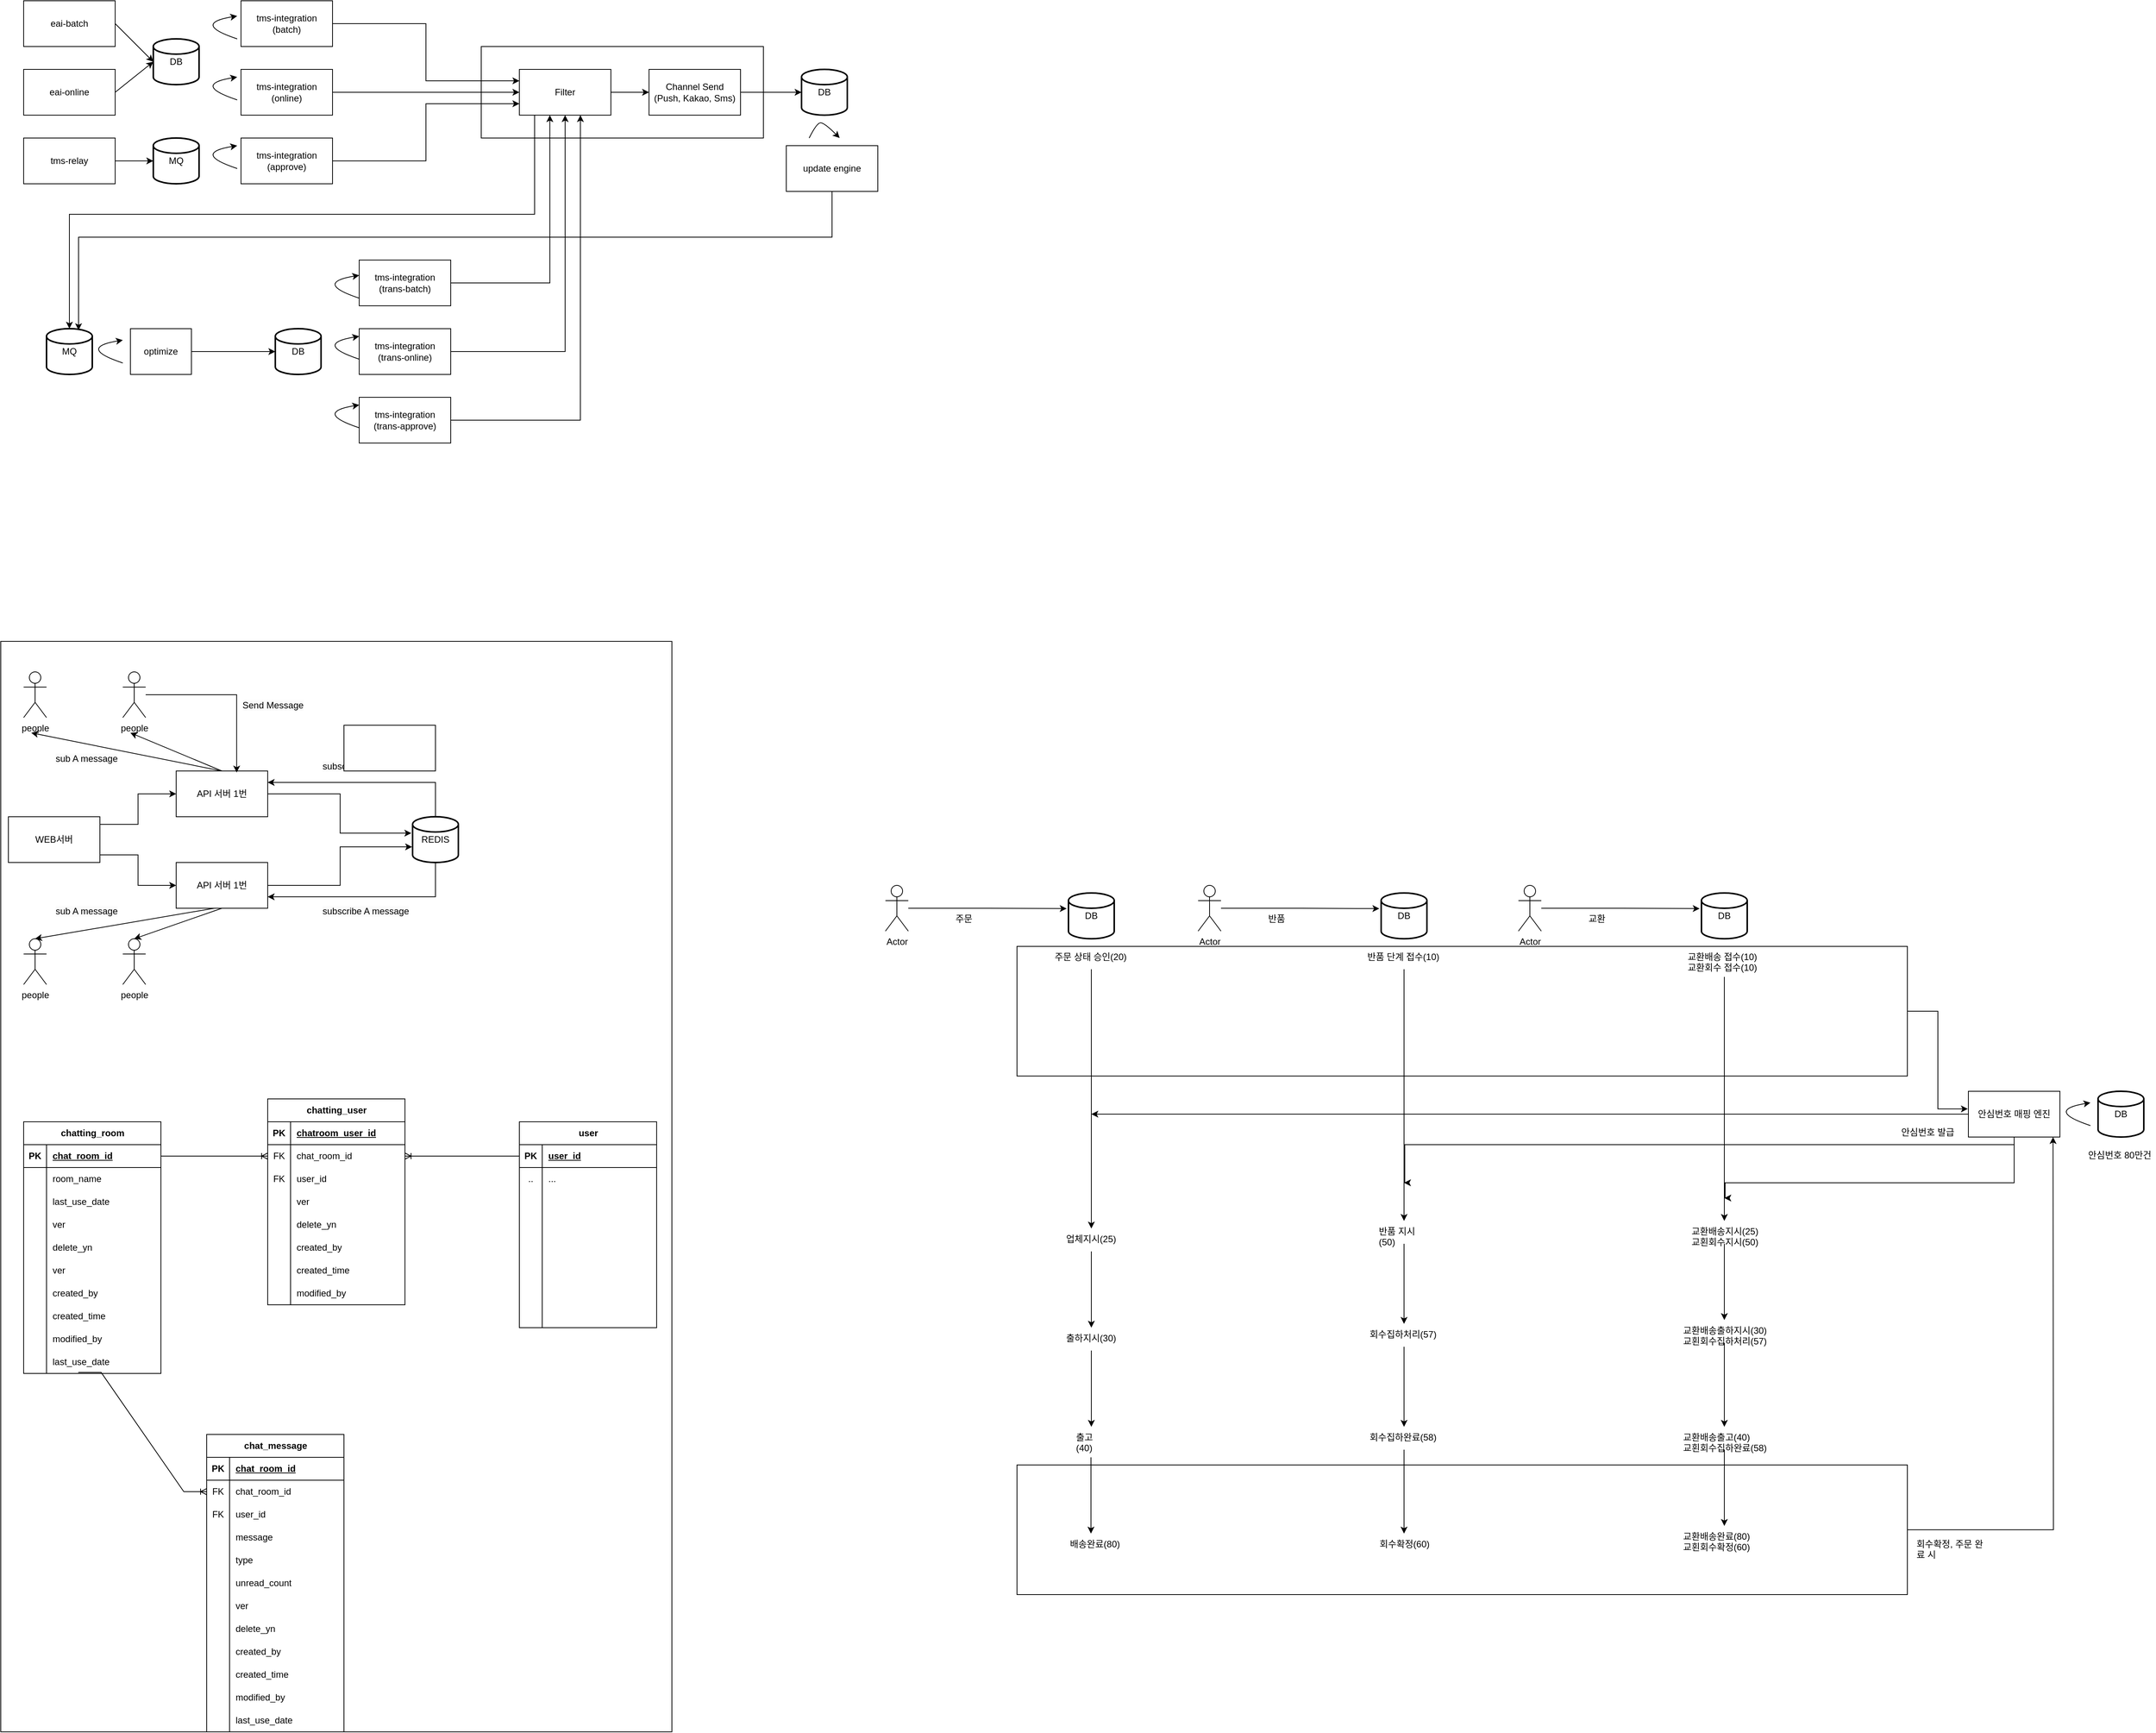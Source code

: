 <mxfile version="24.4.13" type="github">
  <diagram id="R2lEEEUBdFMjLlhIrx00" name="Page-1">
    <mxGraphModel dx="2737" dy="817" grid="1" gridSize="10" guides="1" tooltips="1" connect="1" arrows="1" fold="1" page="1" pageScale="1" pageWidth="850" pageHeight="1100" math="0" shadow="0" extFonts="Permanent Marker^https://fonts.googleapis.com/css?family=Permanent+Marker">
      <root>
        <mxCell id="0" />
        <mxCell id="1" parent="0" />
        <mxCell id="gF76eFgyqbBCIJNoRSuw-61" value="" style="rounded=0;whiteSpace=wrap;html=1;" vertex="1" parent="1">
          <mxGeometry x="1302.5" y="2000" width="1167.5" height="170" as="geometry" />
        </mxCell>
        <mxCell id="gF76eFgyqbBCIJNoRSuw-48" value="" style="rounded=0;whiteSpace=wrap;html=1;" vertex="1" parent="1">
          <mxGeometry x="1302.5" y="1320" width="1167.5" height="170" as="geometry" />
        </mxCell>
        <mxCell id="tIBzV5S1uuzNcwj4HfQw-3" value="" style="rounded=0;whiteSpace=wrap;html=1;" parent="1" vertex="1">
          <mxGeometry x="-30" y="920" width="880" height="1430" as="geometry" />
        </mxCell>
        <mxCell id="4CytcRQeUve28W_2kPUd-162" value="" style="fontSize=12;html=1;endArrow=ERoneToMany;rounded=0;edgeStyle=orthogonalEdgeStyle;curved=1;exitX=0;exitY=0.5;exitDx=0;exitDy=0;" parent="1" source="4CytcRQeUve28W_2kPUd-97" target="4CytcRQeUve28W_2kPUd-69" edge="1">
          <mxGeometry width="100" height="100" relative="1" as="geometry">
            <mxPoint x="540" y="2050" as="sourcePoint" />
            <mxPoint x="600" y="1630" as="targetPoint" />
          </mxGeometry>
        </mxCell>
        <mxCell id="C2hGD0ueLDp0XHPPCdm5-98" value="" style="rounded=0;whiteSpace=wrap;html=1;" parent="1" vertex="1">
          <mxGeometry x="600" y="140" width="370" height="120" as="geometry" />
        </mxCell>
        <mxCell id="C2hGD0ueLDp0XHPPCdm5-14" value="eai-batch" style="rounded=0;whiteSpace=wrap;html=1;" parent="1" vertex="1">
          <mxGeometry y="80" width="120" height="60" as="geometry" />
        </mxCell>
        <mxCell id="C2hGD0ueLDp0XHPPCdm5-15" value="tms-relay" style="rounded=0;whiteSpace=wrap;html=1;" parent="1" vertex="1">
          <mxGeometry y="260" width="120" height="60" as="geometry" />
        </mxCell>
        <mxCell id="C2hGD0ueLDp0XHPPCdm5-16" value="MQ" style="strokeWidth=2;html=1;shape=mxgraph.flowchart.database;whiteSpace=wrap;" parent="1" vertex="1">
          <mxGeometry x="170" y="260" width="60" height="60" as="geometry" />
        </mxCell>
        <mxCell id="C2hGD0ueLDp0XHPPCdm5-48" value="eai-online" style="rounded=0;whiteSpace=wrap;html=1;" parent="1" vertex="1">
          <mxGeometry y="170" width="120" height="60" as="geometry" />
        </mxCell>
        <mxCell id="C2hGD0ueLDp0XHPPCdm5-73" style="edgeStyle=orthogonalEdgeStyle;rounded=0;orthogonalLoop=1;jettySize=auto;html=1;entryX=0;entryY=0.25;entryDx=0;entryDy=0;" parent="1" source="C2hGD0ueLDp0XHPPCdm5-49" target="C2hGD0ueLDp0XHPPCdm5-68" edge="1">
          <mxGeometry relative="1" as="geometry" />
        </mxCell>
        <mxCell id="C2hGD0ueLDp0XHPPCdm5-49" value="tms-integration&lt;br&gt;(batch)" style="rounded=0;whiteSpace=wrap;html=1;" parent="1" vertex="1">
          <mxGeometry x="285" y="80" width="120" height="60" as="geometry" />
        </mxCell>
        <mxCell id="C2hGD0ueLDp0XHPPCdm5-74" style="edgeStyle=orthogonalEdgeStyle;rounded=0;orthogonalLoop=1;jettySize=auto;html=1;entryX=0;entryY=0.5;entryDx=0;entryDy=0;" parent="1" source="C2hGD0ueLDp0XHPPCdm5-50" target="C2hGD0ueLDp0XHPPCdm5-68" edge="1">
          <mxGeometry relative="1" as="geometry" />
        </mxCell>
        <mxCell id="C2hGD0ueLDp0XHPPCdm5-50" value="tms-integration&lt;br&gt;(online)" style="rounded=0;whiteSpace=wrap;html=1;" parent="1" vertex="1">
          <mxGeometry x="285" y="170" width="120" height="60" as="geometry" />
        </mxCell>
        <mxCell id="C2hGD0ueLDp0XHPPCdm5-75" style="edgeStyle=orthogonalEdgeStyle;rounded=0;orthogonalLoop=1;jettySize=auto;html=1;entryX=0;entryY=0.75;entryDx=0;entryDy=0;" parent="1" source="C2hGD0ueLDp0XHPPCdm5-51" target="C2hGD0ueLDp0XHPPCdm5-68" edge="1">
          <mxGeometry relative="1" as="geometry" />
        </mxCell>
        <mxCell id="C2hGD0ueLDp0XHPPCdm5-51" value="tms-integration&lt;br&gt;(approve)" style="rounded=0;whiteSpace=wrap;html=1;" parent="1" vertex="1">
          <mxGeometry x="285" y="260" width="120" height="60" as="geometry" />
        </mxCell>
        <mxCell id="C2hGD0ueLDp0XHPPCdm5-52" value="DB" style="strokeWidth=2;html=1;shape=mxgraph.flowchart.database;whiteSpace=wrap;" parent="1" vertex="1">
          <mxGeometry x="170" y="130" width="60" height="60" as="geometry" />
        </mxCell>
        <mxCell id="C2hGD0ueLDp0XHPPCdm5-53" value="" style="endArrow=classic;html=1;rounded=0;exitX=1;exitY=0.5;exitDx=0;exitDy=0;entryX=0;entryY=0.5;entryDx=0;entryDy=0;entryPerimeter=0;" parent="1" source="C2hGD0ueLDp0XHPPCdm5-14" target="C2hGD0ueLDp0XHPPCdm5-52" edge="1">
          <mxGeometry width="50" height="50" relative="1" as="geometry">
            <mxPoint x="390" y="350" as="sourcePoint" />
            <mxPoint x="440" y="300" as="targetPoint" />
          </mxGeometry>
        </mxCell>
        <mxCell id="C2hGD0ueLDp0XHPPCdm5-54" value="" style="endArrow=classic;html=1;rounded=0;exitX=1;exitY=0.5;exitDx=0;exitDy=0;entryX=0;entryY=0.5;entryDx=0;entryDy=0;entryPerimeter=0;" parent="1" source="C2hGD0ueLDp0XHPPCdm5-48" target="C2hGD0ueLDp0XHPPCdm5-52" edge="1">
          <mxGeometry width="50" height="50" relative="1" as="geometry">
            <mxPoint x="130" y="120" as="sourcePoint" />
            <mxPoint x="180" y="170" as="targetPoint" />
          </mxGeometry>
        </mxCell>
        <mxCell id="C2hGD0ueLDp0XHPPCdm5-55" value="" style="endArrow=classic;html=1;rounded=0;exitX=1;exitY=0.5;exitDx=0;exitDy=0;entryX=0;entryY=0.5;entryDx=0;entryDy=0;entryPerimeter=0;" parent="1" source="C2hGD0ueLDp0XHPPCdm5-15" target="C2hGD0ueLDp0XHPPCdm5-16" edge="1">
          <mxGeometry width="50" height="50" relative="1" as="geometry">
            <mxPoint x="130" y="120" as="sourcePoint" />
            <mxPoint x="180" y="170" as="targetPoint" />
          </mxGeometry>
        </mxCell>
        <mxCell id="C2hGD0ueLDp0XHPPCdm5-57" value="" style="curved=1;endArrow=classic;html=1;rounded=0;" parent="1" edge="1">
          <mxGeometry width="50" height="50" relative="1" as="geometry">
            <mxPoint x="280" y="130" as="sourcePoint" />
            <mxPoint x="280" y="100" as="targetPoint" />
            <Array as="points">
              <mxPoint x="220" y="110" />
            </Array>
          </mxGeometry>
        </mxCell>
        <mxCell id="C2hGD0ueLDp0XHPPCdm5-58" value="" style="curved=1;endArrow=classic;html=1;rounded=0;" parent="1" edge="1">
          <mxGeometry width="50" height="50" relative="1" as="geometry">
            <mxPoint x="280" y="210" as="sourcePoint" />
            <mxPoint x="280" y="180" as="targetPoint" />
            <Array as="points">
              <mxPoint x="220" y="190" />
            </Array>
          </mxGeometry>
        </mxCell>
        <mxCell id="C2hGD0ueLDp0XHPPCdm5-59" value="" style="curved=1;endArrow=classic;html=1;rounded=0;" parent="1" edge="1">
          <mxGeometry width="50" height="50" relative="1" as="geometry">
            <mxPoint x="280" y="300" as="sourcePoint" />
            <mxPoint x="280" y="270" as="targetPoint" />
            <Array as="points">
              <mxPoint x="220" y="280" />
            </Array>
          </mxGeometry>
        </mxCell>
        <mxCell id="C2hGD0ueLDp0XHPPCdm5-60" value="tms-integration&lt;br&gt;(trans-batch)" style="rounded=0;whiteSpace=wrap;html=1;" parent="1" vertex="1">
          <mxGeometry x="440" y="420" width="120" height="60" as="geometry" />
        </mxCell>
        <mxCell id="C2hGD0ueLDp0XHPPCdm5-86" style="edgeStyle=orthogonalEdgeStyle;rounded=0;orthogonalLoop=1;jettySize=auto;html=1;exitX=1;exitY=0.5;exitDx=0;exitDy=0;entryX=0.5;entryY=1;entryDx=0;entryDy=0;" parent="1" source="C2hGD0ueLDp0XHPPCdm5-61" target="C2hGD0ueLDp0XHPPCdm5-68" edge="1">
          <mxGeometry relative="1" as="geometry" />
        </mxCell>
        <mxCell id="C2hGD0ueLDp0XHPPCdm5-61" value="tms-integration&lt;br&gt;(trans-online)" style="rounded=0;whiteSpace=wrap;html=1;" parent="1" vertex="1">
          <mxGeometry x="440" y="510" width="120" height="60" as="geometry" />
        </mxCell>
        <mxCell id="C2hGD0ueLDp0XHPPCdm5-62" value="tms-integration&lt;br&gt;(trans-approve)" style="rounded=0;whiteSpace=wrap;html=1;" parent="1" vertex="1">
          <mxGeometry x="440" y="600" width="120" height="60" as="geometry" />
        </mxCell>
        <mxCell id="C2hGD0ueLDp0XHPPCdm5-63" value="MQ" style="strokeWidth=2;html=1;shape=mxgraph.flowchart.database;whiteSpace=wrap;" parent="1" vertex="1">
          <mxGeometry x="30" y="510" width="60" height="60" as="geometry" />
        </mxCell>
        <mxCell id="C2hGD0ueLDp0XHPPCdm5-65" value="" style="curved=1;endArrow=classic;html=1;rounded=0;" parent="1" edge="1">
          <mxGeometry width="50" height="50" relative="1" as="geometry">
            <mxPoint x="440" y="470" as="sourcePoint" />
            <mxPoint x="440" y="440" as="targetPoint" />
            <Array as="points">
              <mxPoint x="380" y="450" />
            </Array>
          </mxGeometry>
        </mxCell>
        <mxCell id="C2hGD0ueLDp0XHPPCdm5-66" value="" style="curved=1;endArrow=classic;html=1;rounded=0;" parent="1" edge="1">
          <mxGeometry width="50" height="50" relative="1" as="geometry">
            <mxPoint x="440" y="550" as="sourcePoint" />
            <mxPoint x="440" y="520" as="targetPoint" />
            <Array as="points">
              <mxPoint x="380" y="530" />
            </Array>
          </mxGeometry>
        </mxCell>
        <mxCell id="C2hGD0ueLDp0XHPPCdm5-67" value="" style="curved=1;endArrow=classic;html=1;rounded=0;" parent="1" edge="1">
          <mxGeometry width="50" height="50" relative="1" as="geometry">
            <mxPoint x="440" y="640" as="sourcePoint" />
            <mxPoint x="440" y="610" as="targetPoint" />
            <Array as="points">
              <mxPoint x="380" y="620" />
            </Array>
          </mxGeometry>
        </mxCell>
        <mxCell id="C2hGD0ueLDp0XHPPCdm5-79" style="edgeStyle=orthogonalEdgeStyle;rounded=0;orthogonalLoop=1;jettySize=auto;html=1;exitX=1;exitY=0.5;exitDx=0;exitDy=0;" parent="1" source="C2hGD0ueLDp0XHPPCdm5-68" target="C2hGD0ueLDp0XHPPCdm5-77" edge="1">
          <mxGeometry relative="1" as="geometry" />
        </mxCell>
        <mxCell id="C2hGD0ueLDp0XHPPCdm5-95" style="edgeStyle=orthogonalEdgeStyle;rounded=0;orthogonalLoop=1;jettySize=auto;html=1;" parent="1" source="C2hGD0ueLDp0XHPPCdm5-68" target="C2hGD0ueLDp0XHPPCdm5-63" edge="1">
          <mxGeometry relative="1" as="geometry">
            <Array as="points">
              <mxPoint x="670" y="360" />
              <mxPoint x="60" y="360" />
            </Array>
          </mxGeometry>
        </mxCell>
        <mxCell id="C2hGD0ueLDp0XHPPCdm5-68" value="Filter" style="rounded=0;whiteSpace=wrap;html=1;" parent="1" vertex="1">
          <mxGeometry x="650" y="170" width="120" height="60" as="geometry" />
        </mxCell>
        <mxCell id="C2hGD0ueLDp0XHPPCdm5-77" value="Channel Send&lt;br&gt;(Push, Kakao, Sms)" style="rounded=0;whiteSpace=wrap;html=1;" parent="1" vertex="1">
          <mxGeometry x="820" y="170" width="120" height="60" as="geometry" />
        </mxCell>
        <mxCell id="C2hGD0ueLDp0XHPPCdm5-78" value="DB" style="strokeWidth=2;html=1;shape=mxgraph.flowchart.database;whiteSpace=wrap;" parent="1" vertex="1">
          <mxGeometry x="1020" y="170" width="60" height="60" as="geometry" />
        </mxCell>
        <mxCell id="C2hGD0ueLDp0XHPPCdm5-80" style="edgeStyle=orthogonalEdgeStyle;rounded=0;orthogonalLoop=1;jettySize=auto;html=1;exitX=1;exitY=0.5;exitDx=0;exitDy=0;entryX=0;entryY=0.5;entryDx=0;entryDy=0;entryPerimeter=0;" parent="1" source="C2hGD0ueLDp0XHPPCdm5-77" target="C2hGD0ueLDp0XHPPCdm5-78" edge="1">
          <mxGeometry relative="1" as="geometry" />
        </mxCell>
        <mxCell id="C2hGD0ueLDp0XHPPCdm5-81" value="update engine" style="rounded=0;whiteSpace=wrap;html=1;" parent="1" vertex="1">
          <mxGeometry x="1000" y="270" width="120" height="60" as="geometry" />
        </mxCell>
        <mxCell id="C2hGD0ueLDp0XHPPCdm5-82" value="" style="curved=1;endArrow=classic;html=1;rounded=0;" parent="1" edge="1">
          <mxGeometry width="50" height="50" relative="1" as="geometry">
            <mxPoint x="1030" y="260" as="sourcePoint" />
            <mxPoint x="1070" y="260" as="targetPoint" />
            <Array as="points">
              <mxPoint x="1040" y="240" />
              <mxPoint x="1050" y="240" />
            </Array>
          </mxGeometry>
        </mxCell>
        <mxCell id="C2hGD0ueLDp0XHPPCdm5-85" style="edgeStyle=orthogonalEdgeStyle;rounded=0;orthogonalLoop=1;jettySize=auto;html=1;entryX=0.333;entryY=1;entryDx=0;entryDy=0;entryPerimeter=0;" parent="1" source="C2hGD0ueLDp0XHPPCdm5-60" target="C2hGD0ueLDp0XHPPCdm5-68" edge="1">
          <mxGeometry relative="1" as="geometry" />
        </mxCell>
        <mxCell id="C2hGD0ueLDp0XHPPCdm5-87" style="edgeStyle=orthogonalEdgeStyle;rounded=0;orthogonalLoop=1;jettySize=auto;html=1;entryX=0.667;entryY=1;entryDx=0;entryDy=0;entryPerimeter=0;" parent="1" source="C2hGD0ueLDp0XHPPCdm5-62" target="C2hGD0ueLDp0XHPPCdm5-68" edge="1">
          <mxGeometry relative="1" as="geometry" />
        </mxCell>
        <mxCell id="C2hGD0ueLDp0XHPPCdm5-93" style="edgeStyle=orthogonalEdgeStyle;rounded=0;orthogonalLoop=1;jettySize=auto;html=1;" parent="1" source="C2hGD0ueLDp0XHPPCdm5-90" target="C2hGD0ueLDp0XHPPCdm5-92" edge="1">
          <mxGeometry relative="1" as="geometry" />
        </mxCell>
        <mxCell id="C2hGD0ueLDp0XHPPCdm5-90" value="optimize" style="rounded=0;whiteSpace=wrap;html=1;" parent="1" vertex="1">
          <mxGeometry x="140" y="510" width="80" height="60" as="geometry" />
        </mxCell>
        <mxCell id="C2hGD0ueLDp0XHPPCdm5-91" value="" style="curved=1;endArrow=classic;html=1;rounded=0;" parent="1" edge="1">
          <mxGeometry width="50" height="50" relative="1" as="geometry">
            <mxPoint x="130" y="555" as="sourcePoint" />
            <mxPoint x="130" y="525" as="targetPoint" />
            <Array as="points">
              <mxPoint x="70" y="535" />
            </Array>
          </mxGeometry>
        </mxCell>
        <mxCell id="C2hGD0ueLDp0XHPPCdm5-92" value="DB" style="strokeWidth=2;html=1;shape=mxgraph.flowchart.database;whiteSpace=wrap;" parent="1" vertex="1">
          <mxGeometry x="330" y="510" width="60" height="60" as="geometry" />
        </mxCell>
        <mxCell id="C2hGD0ueLDp0XHPPCdm5-94" style="edgeStyle=orthogonalEdgeStyle;rounded=0;orthogonalLoop=1;jettySize=auto;html=1;entryX=0.7;entryY=0.033;entryDx=0;entryDy=0;entryPerimeter=0;" parent="1" source="C2hGD0ueLDp0XHPPCdm5-81" target="C2hGD0ueLDp0XHPPCdm5-63" edge="1">
          <mxGeometry relative="1" as="geometry">
            <Array as="points">
              <mxPoint x="1060" y="390" />
              <mxPoint x="72" y="390" />
            </Array>
          </mxGeometry>
        </mxCell>
        <mxCell id="IFk6lLKQhX85Un4g1Y9U-9" style="edgeStyle=orthogonalEdgeStyle;rounded=0;orthogonalLoop=1;jettySize=auto;html=1;entryX=1;entryY=0.25;entryDx=0;entryDy=0;" parent="1" source="IFk6lLKQhX85Un4g1Y9U-1" target="IFk6lLKQhX85Un4g1Y9U-3" edge="1">
          <mxGeometry relative="1" as="geometry">
            <Array as="points">
              <mxPoint x="540" y="1105" />
            </Array>
          </mxGeometry>
        </mxCell>
        <mxCell id="IFk6lLKQhX85Un4g1Y9U-10" style="edgeStyle=orthogonalEdgeStyle;rounded=0;orthogonalLoop=1;jettySize=auto;html=1;entryX=1;entryY=0.75;entryDx=0;entryDy=0;" parent="1" source="IFk6lLKQhX85Un4g1Y9U-1" target="IFk6lLKQhX85Un4g1Y9U-2" edge="1">
          <mxGeometry relative="1" as="geometry">
            <Array as="points">
              <mxPoint x="540" y="1255" />
            </Array>
          </mxGeometry>
        </mxCell>
        <mxCell id="IFk6lLKQhX85Un4g1Y9U-1" value="REDIS" style="strokeWidth=2;html=1;shape=mxgraph.flowchart.database;whiteSpace=wrap;" parent="1" vertex="1">
          <mxGeometry x="510" y="1150" width="60" height="60" as="geometry" />
        </mxCell>
        <mxCell id="IFk6lLKQhX85Un4g1Y9U-2" value="API 서버 1번" style="rounded=0;whiteSpace=wrap;html=1;" parent="1" vertex="1">
          <mxGeometry x="200" y="1210" width="120" height="60" as="geometry" />
        </mxCell>
        <mxCell id="IFk6lLKQhX85Un4g1Y9U-3" value="API 서버 1번" style="rounded=0;whiteSpace=wrap;html=1;" parent="1" vertex="1">
          <mxGeometry x="200" y="1090" width="120" height="60" as="geometry" />
        </mxCell>
        <mxCell id="IFk6lLKQhX85Un4g1Y9U-5" style="edgeStyle=orthogonalEdgeStyle;rounded=0;orthogonalLoop=1;jettySize=auto;html=1;entryX=0;entryY=0.5;entryDx=0;entryDy=0;" parent="1" source="IFk6lLKQhX85Un4g1Y9U-4" target="IFk6lLKQhX85Un4g1Y9U-3" edge="1">
          <mxGeometry relative="1" as="geometry">
            <Array as="points">
              <mxPoint x="150" y="1160" />
              <mxPoint x="150" y="1120" />
            </Array>
          </mxGeometry>
        </mxCell>
        <mxCell id="IFk6lLKQhX85Un4g1Y9U-6" style="edgeStyle=orthogonalEdgeStyle;rounded=0;orthogonalLoop=1;jettySize=auto;html=1;entryX=0;entryY=0.5;entryDx=0;entryDy=0;" parent="1" source="IFk6lLKQhX85Un4g1Y9U-4" target="IFk6lLKQhX85Un4g1Y9U-2" edge="1">
          <mxGeometry relative="1" as="geometry">
            <Array as="points">
              <mxPoint x="150" y="1200" />
              <mxPoint x="150" y="1240" />
            </Array>
          </mxGeometry>
        </mxCell>
        <mxCell id="IFk6lLKQhX85Un4g1Y9U-4" value="WEB서버" style="rounded=0;whiteSpace=wrap;html=1;" parent="1" vertex="1">
          <mxGeometry x="-20" y="1150" width="120" height="60" as="geometry" />
        </mxCell>
        <mxCell id="IFk6lLKQhX85Un4g1Y9U-7" style="edgeStyle=orthogonalEdgeStyle;rounded=0;orthogonalLoop=1;jettySize=auto;html=1;entryX=-0.028;entryY=0.359;entryDx=0;entryDy=0;entryPerimeter=0;" parent="1" source="IFk6lLKQhX85Un4g1Y9U-3" target="IFk6lLKQhX85Un4g1Y9U-1" edge="1">
          <mxGeometry relative="1" as="geometry" />
        </mxCell>
        <mxCell id="IFk6lLKQhX85Un4g1Y9U-8" style="edgeStyle=orthogonalEdgeStyle;rounded=0;orthogonalLoop=1;jettySize=auto;html=1;entryX=-0.011;entryY=0.659;entryDx=0;entryDy=0;entryPerimeter=0;" parent="1" source="IFk6lLKQhX85Un4g1Y9U-2" target="IFk6lLKQhX85Un4g1Y9U-1" edge="1">
          <mxGeometry relative="1" as="geometry" />
        </mxCell>
        <mxCell id="IFk6lLKQhX85Un4g1Y9U-11" value="people" style="shape=umlActor;verticalLabelPosition=bottom;verticalAlign=top;html=1;outlineConnect=0;" parent="1" vertex="1">
          <mxGeometry x="130" y="960" width="30" height="60" as="geometry" />
        </mxCell>
        <mxCell id="IFk6lLKQhX85Un4g1Y9U-12" value="people" style="shape=umlActor;verticalLabelPosition=bottom;verticalAlign=top;html=1;outlineConnect=0;" parent="1" vertex="1">
          <mxGeometry y="960" width="30" height="60" as="geometry" />
        </mxCell>
        <mxCell id="IFk6lLKQhX85Un4g1Y9U-13" value="people" style="shape=umlActor;verticalLabelPosition=bottom;verticalAlign=top;html=1;outlineConnect=0;" parent="1" vertex="1">
          <mxGeometry x="130" y="1310" width="30" height="60" as="geometry" />
        </mxCell>
        <mxCell id="IFk6lLKQhX85Un4g1Y9U-14" value="people" style="shape=umlActor;verticalLabelPosition=bottom;verticalAlign=top;html=1;outlineConnect=0;" parent="1" vertex="1">
          <mxGeometry y="1310" width="30" height="60" as="geometry" />
        </mxCell>
        <mxCell id="IFk6lLKQhX85Un4g1Y9U-15" style="edgeStyle=orthogonalEdgeStyle;rounded=0;orthogonalLoop=1;jettySize=auto;html=1;entryX=0.661;entryY=0.034;entryDx=0;entryDy=0;entryPerimeter=0;" parent="1" source="IFk6lLKQhX85Un4g1Y9U-11" target="IFk6lLKQhX85Un4g1Y9U-3" edge="1">
          <mxGeometry relative="1" as="geometry" />
        </mxCell>
        <mxCell id="IFk6lLKQhX85Un4g1Y9U-17" value="" style="endArrow=classic;html=1;rounded=0;exitX=0.5;exitY=0;exitDx=0;exitDy=0;" parent="1" source="IFk6lLKQhX85Un4g1Y9U-3" edge="1">
          <mxGeometry width="50" height="50" relative="1" as="geometry">
            <mxPoint x="220" y="1110" as="sourcePoint" />
            <mxPoint x="140" y="1040" as="targetPoint" />
          </mxGeometry>
        </mxCell>
        <mxCell id="IFk6lLKQhX85Un4g1Y9U-18" value="" style="endArrow=classic;html=1;rounded=0;" parent="1" edge="1">
          <mxGeometry width="50" height="50" relative="1" as="geometry">
            <mxPoint x="260" y="1090" as="sourcePoint" />
            <mxPoint x="10" y="1040" as="targetPoint" />
          </mxGeometry>
        </mxCell>
        <mxCell id="IFk6lLKQhX85Un4g1Y9U-19" value="" style="endArrow=classic;html=1;rounded=0;exitX=0.5;exitY=1;exitDx=0;exitDy=0;entryX=0.5;entryY=0;entryDx=0;entryDy=0;entryPerimeter=0;" parent="1" source="IFk6lLKQhX85Un4g1Y9U-2" target="IFk6lLKQhX85Un4g1Y9U-13" edge="1">
          <mxGeometry width="50" height="50" relative="1" as="geometry">
            <mxPoint x="290" y="1340" as="sourcePoint" />
            <mxPoint x="140" y="1300" as="targetPoint" />
          </mxGeometry>
        </mxCell>
        <mxCell id="IFk6lLKQhX85Un4g1Y9U-20" value="" style="endArrow=classic;html=1;rounded=0;entryX=0.5;entryY=0;entryDx=0;entryDy=0;entryPerimeter=0;" parent="1" target="IFk6lLKQhX85Un4g1Y9U-14" edge="1">
          <mxGeometry width="50" height="50" relative="1" as="geometry">
            <mxPoint x="250" y="1270" as="sourcePoint" />
            <mxPoint x="155" y="1320" as="targetPoint" />
          </mxGeometry>
        </mxCell>
        <mxCell id="IFk6lLKQhX85Un4g1Y9U-22" value="&lt;span style=&quot;color: rgb(0, 0, 0); font-family: Helvetica; font-size: 12px; font-style: normal; font-variant-ligatures: normal; font-variant-caps: normal; font-weight: 400; letter-spacing: normal; orphans: 2; text-align: center; text-indent: 0px; text-transform: none; widows: 2; word-spacing: 0px; -webkit-text-stroke-width: 0px; white-space: normal; background-color: rgb(251, 251, 251); text-decoration-thickness: initial; text-decoration-style: initial; text-decoration-color: initial; display: inline !important; float: none;&quot;&gt;sub A message&lt;/span&gt;" style="text;whiteSpace=wrap;html=1;" parent="1" vertex="1">
          <mxGeometry x="40" y="1060" width="100" height="30" as="geometry" />
        </mxCell>
        <mxCell id="IFk6lLKQhX85Un4g1Y9U-23" value="&lt;span style=&quot;color: rgb(0, 0, 0); font-family: Helvetica; font-size: 12px; font-style: normal; font-variant-ligatures: normal; font-variant-caps: normal; font-weight: 400; letter-spacing: normal; orphans: 2; text-align: center; text-indent: 0px; text-transform: none; widows: 2; word-spacing: 0px; -webkit-text-stroke-width: 0px; white-space: normal; background-color: rgb(251, 251, 251); text-decoration-thickness: initial; text-decoration-style: initial; text-decoration-color: initial; display: inline !important; float: none;&quot;&gt;Send Message&lt;/span&gt;" style="text;whiteSpace=wrap;html=1;" parent="1" vertex="1">
          <mxGeometry x="285" y="990" width="100" height="30" as="geometry" />
        </mxCell>
        <mxCell id="IFk6lLKQhX85Un4g1Y9U-24" value="&lt;span style=&quot;color: rgb(0, 0, 0); font-family: Helvetica; font-size: 12px; font-style: normal; font-variant-ligatures: normal; font-variant-caps: normal; font-weight: 400; letter-spacing: normal; orphans: 2; text-align: center; text-indent: 0px; text-transform: none; widows: 2; word-spacing: 0px; -webkit-text-stroke-width: 0px; white-space: normal; background-color: rgb(251, 251, 251); text-decoration-thickness: initial; text-decoration-style: initial; text-decoration-color: initial; display: inline !important; float: none;&quot;&gt;subscribe A message&lt;/span&gt;" style="text;whiteSpace=wrap;html=1;" parent="1" vertex="1">
          <mxGeometry x="390" y="1070" width="120" height="30" as="geometry" />
        </mxCell>
        <mxCell id="IFk6lLKQhX85Un4g1Y9U-25" value="&lt;span style=&quot;color: rgb(0, 0, 0); font-family: Helvetica; font-size: 12px; font-style: normal; font-variant-ligatures: normal; font-variant-caps: normal; font-weight: 400; letter-spacing: normal; orphans: 2; text-align: center; text-indent: 0px; text-transform: none; widows: 2; word-spacing: 0px; -webkit-text-stroke-width: 0px; white-space: normal; background-color: rgb(251, 251, 251); text-decoration-thickness: initial; text-decoration-style: initial; text-decoration-color: initial; display: inline !important; float: none;&quot;&gt;subscribe A message&lt;/span&gt;" style="text;whiteSpace=wrap;html=1;" parent="1" vertex="1">
          <mxGeometry x="390" y="1260" width="120" height="30" as="geometry" />
        </mxCell>
        <mxCell id="IFk6lLKQhX85Un4g1Y9U-26" value="&lt;span style=&quot;color: rgb(0, 0, 0); font-family: Helvetica; font-size: 12px; font-style: normal; font-variant-ligatures: normal; font-variant-caps: normal; font-weight: 400; letter-spacing: normal; orphans: 2; text-align: center; text-indent: 0px; text-transform: none; widows: 2; word-spacing: 0px; -webkit-text-stroke-width: 0px; white-space: normal; background-color: rgb(251, 251, 251); text-decoration-thickness: initial; text-decoration-style: initial; text-decoration-color: initial; display: inline !important; float: none;&quot;&gt;sub A message&lt;/span&gt;" style="text;whiteSpace=wrap;html=1;" parent="1" vertex="1">
          <mxGeometry x="40" y="1260" width="100" height="30" as="geometry" />
        </mxCell>
        <mxCell id="4CytcRQeUve28W_2kPUd-21" value="chatting_room" style="shape=table;startSize=30;container=1;collapsible=1;childLayout=tableLayout;fixedRows=1;rowLines=0;fontStyle=1;align=center;resizeLast=1;html=1;" parent="1" vertex="1">
          <mxGeometry y="1550" width="180" height="330" as="geometry" />
        </mxCell>
        <mxCell id="4CytcRQeUve28W_2kPUd-22" value="" style="shape=tableRow;horizontal=0;startSize=0;swimlaneHead=0;swimlaneBody=0;fillColor=none;collapsible=0;dropTarget=0;points=[[0,0.5],[1,0.5]];portConstraint=eastwest;top=0;left=0;right=0;bottom=1;" parent="4CytcRQeUve28W_2kPUd-21" vertex="1">
          <mxGeometry y="30" width="180" height="30" as="geometry" />
        </mxCell>
        <mxCell id="4CytcRQeUve28W_2kPUd-23" value="PK" style="shape=partialRectangle;connectable=0;fillColor=none;top=0;left=0;bottom=0;right=0;fontStyle=1;overflow=hidden;whiteSpace=wrap;html=1;" parent="4CytcRQeUve28W_2kPUd-22" vertex="1">
          <mxGeometry width="30" height="30" as="geometry">
            <mxRectangle width="30" height="30" as="alternateBounds" />
          </mxGeometry>
        </mxCell>
        <mxCell id="4CytcRQeUve28W_2kPUd-24" value="chat_room_id" style="shape=partialRectangle;connectable=0;fillColor=none;top=0;left=0;bottom=0;right=0;align=left;spacingLeft=6;fontStyle=5;overflow=hidden;whiteSpace=wrap;html=1;" parent="4CytcRQeUve28W_2kPUd-22" vertex="1">
          <mxGeometry x="30" width="150" height="30" as="geometry">
            <mxRectangle width="150" height="30" as="alternateBounds" />
          </mxGeometry>
        </mxCell>
        <mxCell id="4CytcRQeUve28W_2kPUd-25" value="" style="shape=tableRow;horizontal=0;startSize=0;swimlaneHead=0;swimlaneBody=0;fillColor=none;collapsible=0;dropTarget=0;points=[[0,0.5],[1,0.5]];portConstraint=eastwest;top=0;left=0;right=0;bottom=0;" parent="4CytcRQeUve28W_2kPUd-21" vertex="1">
          <mxGeometry y="60" width="180" height="30" as="geometry" />
        </mxCell>
        <mxCell id="4CytcRQeUve28W_2kPUd-26" value="" style="shape=partialRectangle;connectable=0;fillColor=none;top=0;left=0;bottom=0;right=0;editable=1;overflow=hidden;whiteSpace=wrap;html=1;" parent="4CytcRQeUve28W_2kPUd-25" vertex="1">
          <mxGeometry width="30" height="30" as="geometry">
            <mxRectangle width="30" height="30" as="alternateBounds" />
          </mxGeometry>
        </mxCell>
        <mxCell id="4CytcRQeUve28W_2kPUd-27" value="room_name" style="shape=partialRectangle;connectable=0;fillColor=none;top=0;left=0;bottom=0;right=0;align=left;spacingLeft=6;overflow=hidden;whiteSpace=wrap;html=1;" parent="4CytcRQeUve28W_2kPUd-25" vertex="1">
          <mxGeometry x="30" width="150" height="30" as="geometry">
            <mxRectangle width="150" height="30" as="alternateBounds" />
          </mxGeometry>
        </mxCell>
        <mxCell id="4CytcRQeUve28W_2kPUd-28" value="" style="shape=tableRow;horizontal=0;startSize=0;swimlaneHead=0;swimlaneBody=0;fillColor=none;collapsible=0;dropTarget=0;points=[[0,0.5],[1,0.5]];portConstraint=eastwest;top=0;left=0;right=0;bottom=0;" parent="4CytcRQeUve28W_2kPUd-21" vertex="1">
          <mxGeometry y="90" width="180" height="30" as="geometry" />
        </mxCell>
        <mxCell id="4CytcRQeUve28W_2kPUd-29" value="" style="shape=partialRectangle;connectable=0;fillColor=none;top=0;left=0;bottom=0;right=0;editable=1;overflow=hidden;whiteSpace=wrap;html=1;" parent="4CytcRQeUve28W_2kPUd-28" vertex="1">
          <mxGeometry width="30" height="30" as="geometry">
            <mxRectangle width="30" height="30" as="alternateBounds" />
          </mxGeometry>
        </mxCell>
        <mxCell id="4CytcRQeUve28W_2kPUd-30" value="last_use_date" style="shape=partialRectangle;connectable=0;fillColor=none;top=0;left=0;bottom=0;right=0;align=left;spacingLeft=6;overflow=hidden;whiteSpace=wrap;html=1;" parent="4CytcRQeUve28W_2kPUd-28" vertex="1">
          <mxGeometry x="30" width="150" height="30" as="geometry">
            <mxRectangle width="150" height="30" as="alternateBounds" />
          </mxGeometry>
        </mxCell>
        <mxCell id="4CytcRQeUve28W_2kPUd-47" value="" style="shape=tableRow;horizontal=0;startSize=0;swimlaneHead=0;swimlaneBody=0;fillColor=none;collapsible=0;dropTarget=0;points=[[0,0.5],[1,0.5]];portConstraint=eastwest;top=0;left=0;right=0;bottom=0;" parent="4CytcRQeUve28W_2kPUd-21" vertex="1">
          <mxGeometry y="120" width="180" height="30" as="geometry" />
        </mxCell>
        <mxCell id="4CytcRQeUve28W_2kPUd-48" value="" style="shape=partialRectangle;connectable=0;fillColor=none;top=0;left=0;bottom=0;right=0;editable=1;overflow=hidden;whiteSpace=wrap;html=1;" parent="4CytcRQeUve28W_2kPUd-47" vertex="1">
          <mxGeometry width="30" height="30" as="geometry">
            <mxRectangle width="30" height="30" as="alternateBounds" />
          </mxGeometry>
        </mxCell>
        <mxCell id="4CytcRQeUve28W_2kPUd-49" value="ver" style="shape=partialRectangle;connectable=0;fillColor=none;top=0;left=0;bottom=0;right=0;align=left;spacingLeft=6;overflow=hidden;whiteSpace=wrap;html=1;" parent="4CytcRQeUve28W_2kPUd-47" vertex="1">
          <mxGeometry x="30" width="150" height="30" as="geometry">
            <mxRectangle width="150" height="30" as="alternateBounds" />
          </mxGeometry>
        </mxCell>
        <mxCell id="4CytcRQeUve28W_2kPUd-50" value="" style="shape=tableRow;horizontal=0;startSize=0;swimlaneHead=0;swimlaneBody=0;fillColor=none;collapsible=0;dropTarget=0;points=[[0,0.5],[1,0.5]];portConstraint=eastwest;top=0;left=0;right=0;bottom=0;" parent="4CytcRQeUve28W_2kPUd-21" vertex="1">
          <mxGeometry y="150" width="180" height="30" as="geometry" />
        </mxCell>
        <mxCell id="4CytcRQeUve28W_2kPUd-51" value="" style="shape=partialRectangle;connectable=0;fillColor=none;top=0;left=0;bottom=0;right=0;editable=1;overflow=hidden;whiteSpace=wrap;html=1;" parent="4CytcRQeUve28W_2kPUd-50" vertex="1">
          <mxGeometry width="30" height="30" as="geometry">
            <mxRectangle width="30" height="30" as="alternateBounds" />
          </mxGeometry>
        </mxCell>
        <mxCell id="4CytcRQeUve28W_2kPUd-52" value="delete_yn" style="shape=partialRectangle;connectable=0;fillColor=none;top=0;left=0;bottom=0;right=0;align=left;spacingLeft=6;overflow=hidden;whiteSpace=wrap;html=1;" parent="4CytcRQeUve28W_2kPUd-50" vertex="1">
          <mxGeometry x="30" width="150" height="30" as="geometry">
            <mxRectangle width="150" height="30" as="alternateBounds" />
          </mxGeometry>
        </mxCell>
        <mxCell id="4CytcRQeUve28W_2kPUd-53" value="" style="shape=tableRow;horizontal=0;startSize=0;swimlaneHead=0;swimlaneBody=0;fillColor=none;collapsible=0;dropTarget=0;points=[[0,0.5],[1,0.5]];portConstraint=eastwest;top=0;left=0;right=0;bottom=0;" parent="4CytcRQeUve28W_2kPUd-21" vertex="1">
          <mxGeometry y="180" width="180" height="30" as="geometry" />
        </mxCell>
        <mxCell id="4CytcRQeUve28W_2kPUd-54" value="" style="shape=partialRectangle;connectable=0;fillColor=none;top=0;left=0;bottom=0;right=0;editable=1;overflow=hidden;whiteSpace=wrap;html=1;" parent="4CytcRQeUve28W_2kPUd-53" vertex="1">
          <mxGeometry width="30" height="30" as="geometry">
            <mxRectangle width="30" height="30" as="alternateBounds" />
          </mxGeometry>
        </mxCell>
        <mxCell id="4CytcRQeUve28W_2kPUd-55" value="ver" style="shape=partialRectangle;connectable=0;fillColor=none;top=0;left=0;bottom=0;right=0;align=left;spacingLeft=6;overflow=hidden;whiteSpace=wrap;html=1;" parent="4CytcRQeUve28W_2kPUd-53" vertex="1">
          <mxGeometry x="30" width="150" height="30" as="geometry">
            <mxRectangle width="150" height="30" as="alternateBounds" />
          </mxGeometry>
        </mxCell>
        <mxCell id="4CytcRQeUve28W_2kPUd-56" value="" style="shape=tableRow;horizontal=0;startSize=0;swimlaneHead=0;swimlaneBody=0;fillColor=none;collapsible=0;dropTarget=0;points=[[0,0.5],[1,0.5]];portConstraint=eastwest;top=0;left=0;right=0;bottom=0;" parent="4CytcRQeUve28W_2kPUd-21" vertex="1">
          <mxGeometry y="210" width="180" height="30" as="geometry" />
        </mxCell>
        <mxCell id="4CytcRQeUve28W_2kPUd-57" value="" style="shape=partialRectangle;connectable=0;fillColor=none;top=0;left=0;bottom=0;right=0;editable=1;overflow=hidden;whiteSpace=wrap;html=1;" parent="4CytcRQeUve28W_2kPUd-56" vertex="1">
          <mxGeometry width="30" height="30" as="geometry">
            <mxRectangle width="30" height="30" as="alternateBounds" />
          </mxGeometry>
        </mxCell>
        <mxCell id="4CytcRQeUve28W_2kPUd-58" value="created_by" style="shape=partialRectangle;connectable=0;fillColor=none;top=0;left=0;bottom=0;right=0;align=left;spacingLeft=6;overflow=hidden;whiteSpace=wrap;html=1;" parent="4CytcRQeUve28W_2kPUd-56" vertex="1">
          <mxGeometry x="30" width="150" height="30" as="geometry">
            <mxRectangle width="150" height="30" as="alternateBounds" />
          </mxGeometry>
        </mxCell>
        <mxCell id="4CytcRQeUve28W_2kPUd-59" value="" style="shape=tableRow;horizontal=0;startSize=0;swimlaneHead=0;swimlaneBody=0;fillColor=none;collapsible=0;dropTarget=0;points=[[0,0.5],[1,0.5]];portConstraint=eastwest;top=0;left=0;right=0;bottom=0;" parent="4CytcRQeUve28W_2kPUd-21" vertex="1">
          <mxGeometry y="240" width="180" height="30" as="geometry" />
        </mxCell>
        <mxCell id="4CytcRQeUve28W_2kPUd-60" value="" style="shape=partialRectangle;connectable=0;fillColor=none;top=0;left=0;bottom=0;right=0;editable=1;overflow=hidden;whiteSpace=wrap;html=1;" parent="4CytcRQeUve28W_2kPUd-59" vertex="1">
          <mxGeometry width="30" height="30" as="geometry">
            <mxRectangle width="30" height="30" as="alternateBounds" />
          </mxGeometry>
        </mxCell>
        <mxCell id="4CytcRQeUve28W_2kPUd-61" value="created_time" style="shape=partialRectangle;connectable=0;fillColor=none;top=0;left=0;bottom=0;right=0;align=left;spacingLeft=6;overflow=hidden;whiteSpace=wrap;html=1;" parent="4CytcRQeUve28W_2kPUd-59" vertex="1">
          <mxGeometry x="30" width="150" height="30" as="geometry">
            <mxRectangle width="150" height="30" as="alternateBounds" />
          </mxGeometry>
        </mxCell>
        <mxCell id="4CytcRQeUve28W_2kPUd-62" value="" style="shape=tableRow;horizontal=0;startSize=0;swimlaneHead=0;swimlaneBody=0;fillColor=none;collapsible=0;dropTarget=0;points=[[0,0.5],[1,0.5]];portConstraint=eastwest;top=0;left=0;right=0;bottom=0;" parent="4CytcRQeUve28W_2kPUd-21" vertex="1">
          <mxGeometry y="270" width="180" height="30" as="geometry" />
        </mxCell>
        <mxCell id="4CytcRQeUve28W_2kPUd-63" value="" style="shape=partialRectangle;connectable=0;fillColor=none;top=0;left=0;bottom=0;right=0;editable=1;overflow=hidden;whiteSpace=wrap;html=1;" parent="4CytcRQeUve28W_2kPUd-62" vertex="1">
          <mxGeometry width="30" height="30" as="geometry">
            <mxRectangle width="30" height="30" as="alternateBounds" />
          </mxGeometry>
        </mxCell>
        <mxCell id="4CytcRQeUve28W_2kPUd-64" value="modified_by" style="shape=partialRectangle;connectable=0;fillColor=none;top=0;left=0;bottom=0;right=0;align=left;spacingLeft=6;overflow=hidden;whiteSpace=wrap;html=1;" parent="4CytcRQeUve28W_2kPUd-62" vertex="1">
          <mxGeometry x="30" width="150" height="30" as="geometry">
            <mxRectangle width="150" height="30" as="alternateBounds" />
          </mxGeometry>
        </mxCell>
        <mxCell id="4CytcRQeUve28W_2kPUd-31" value="" style="shape=tableRow;horizontal=0;startSize=0;swimlaneHead=0;swimlaneBody=0;fillColor=none;collapsible=0;dropTarget=0;points=[[0,0.5],[1,0.5]];portConstraint=eastwest;top=0;left=0;right=0;bottom=0;" parent="4CytcRQeUve28W_2kPUd-21" vertex="1">
          <mxGeometry y="300" width="180" height="30" as="geometry" />
        </mxCell>
        <mxCell id="4CytcRQeUve28W_2kPUd-32" value="" style="shape=partialRectangle;connectable=0;fillColor=none;top=0;left=0;bottom=0;right=0;editable=1;overflow=hidden;whiteSpace=wrap;html=1;" parent="4CytcRQeUve28W_2kPUd-31" vertex="1">
          <mxGeometry width="30" height="30" as="geometry">
            <mxRectangle width="30" height="30" as="alternateBounds" />
          </mxGeometry>
        </mxCell>
        <mxCell id="4CytcRQeUve28W_2kPUd-33" value="last_use_date" style="shape=partialRectangle;connectable=0;fillColor=none;top=0;left=0;bottom=0;right=0;align=left;spacingLeft=6;overflow=hidden;whiteSpace=wrap;html=1;" parent="4CytcRQeUve28W_2kPUd-31" vertex="1">
          <mxGeometry x="30" width="150" height="30" as="geometry">
            <mxRectangle width="150" height="30" as="alternateBounds" />
          </mxGeometry>
        </mxCell>
        <mxCell id="4CytcRQeUve28W_2kPUd-65" value="chatting_user" style="shape=table;startSize=30;container=1;collapsible=1;childLayout=tableLayout;fixedRows=1;rowLines=0;fontStyle=1;align=center;resizeLast=1;html=1;" parent="1" vertex="1">
          <mxGeometry x="320" y="1520" width="180" height="270" as="geometry" />
        </mxCell>
        <mxCell id="4CytcRQeUve28W_2kPUd-66" value="" style="shape=tableRow;horizontal=0;startSize=0;swimlaneHead=0;swimlaneBody=0;fillColor=none;collapsible=0;dropTarget=0;points=[[0,0.5],[1,0.5]];portConstraint=eastwest;top=0;left=0;right=0;bottom=1;" parent="4CytcRQeUve28W_2kPUd-65" vertex="1">
          <mxGeometry y="30" width="180" height="30" as="geometry" />
        </mxCell>
        <mxCell id="4CytcRQeUve28W_2kPUd-67" value="PK" style="shape=partialRectangle;connectable=0;fillColor=none;top=0;left=0;bottom=0;right=0;fontStyle=1;overflow=hidden;whiteSpace=wrap;html=1;" parent="4CytcRQeUve28W_2kPUd-66" vertex="1">
          <mxGeometry width="30" height="30" as="geometry">
            <mxRectangle width="30" height="30" as="alternateBounds" />
          </mxGeometry>
        </mxCell>
        <mxCell id="4CytcRQeUve28W_2kPUd-68" value="chatroom_user_id" style="shape=partialRectangle;connectable=0;fillColor=none;top=0;left=0;bottom=0;right=0;align=left;spacingLeft=6;fontStyle=5;overflow=hidden;whiteSpace=wrap;html=1;" parent="4CytcRQeUve28W_2kPUd-66" vertex="1">
          <mxGeometry x="30" width="150" height="30" as="geometry">
            <mxRectangle width="150" height="30" as="alternateBounds" />
          </mxGeometry>
        </mxCell>
        <mxCell id="4CytcRQeUve28W_2kPUd-69" value="" style="shape=tableRow;horizontal=0;startSize=0;swimlaneHead=0;swimlaneBody=0;fillColor=none;collapsible=0;dropTarget=0;points=[[0,0.5],[1,0.5]];portConstraint=eastwest;top=0;left=0;right=0;bottom=0;" parent="4CytcRQeUve28W_2kPUd-65" vertex="1">
          <mxGeometry y="60" width="180" height="30" as="geometry" />
        </mxCell>
        <mxCell id="4CytcRQeUve28W_2kPUd-70" value="FK" style="shape=partialRectangle;connectable=0;fillColor=none;top=0;left=0;bottom=0;right=0;editable=1;overflow=hidden;whiteSpace=wrap;html=1;" parent="4CytcRQeUve28W_2kPUd-69" vertex="1">
          <mxGeometry width="30" height="30" as="geometry">
            <mxRectangle width="30" height="30" as="alternateBounds" />
          </mxGeometry>
        </mxCell>
        <mxCell id="4CytcRQeUve28W_2kPUd-71" value="chat_room_id" style="shape=partialRectangle;connectable=0;fillColor=none;top=0;left=0;bottom=0;right=0;align=left;spacingLeft=6;overflow=hidden;whiteSpace=wrap;html=1;" parent="4CytcRQeUve28W_2kPUd-69" vertex="1">
          <mxGeometry x="30" width="150" height="30" as="geometry">
            <mxRectangle width="150" height="30" as="alternateBounds" />
          </mxGeometry>
        </mxCell>
        <mxCell id="4CytcRQeUve28W_2kPUd-72" value="" style="shape=tableRow;horizontal=0;startSize=0;swimlaneHead=0;swimlaneBody=0;fillColor=none;collapsible=0;dropTarget=0;points=[[0,0.5],[1,0.5]];portConstraint=eastwest;top=0;left=0;right=0;bottom=0;" parent="4CytcRQeUve28W_2kPUd-65" vertex="1">
          <mxGeometry y="90" width="180" height="30" as="geometry" />
        </mxCell>
        <mxCell id="4CytcRQeUve28W_2kPUd-73" value="FK" style="shape=partialRectangle;connectable=0;fillColor=none;top=0;left=0;bottom=0;right=0;editable=1;overflow=hidden;whiteSpace=wrap;html=1;" parent="4CytcRQeUve28W_2kPUd-72" vertex="1">
          <mxGeometry width="30" height="30" as="geometry">
            <mxRectangle width="30" height="30" as="alternateBounds" />
          </mxGeometry>
        </mxCell>
        <mxCell id="4CytcRQeUve28W_2kPUd-74" value="user_id" style="shape=partialRectangle;connectable=0;fillColor=none;top=0;left=0;bottom=0;right=0;align=left;spacingLeft=6;overflow=hidden;whiteSpace=wrap;html=1;" parent="4CytcRQeUve28W_2kPUd-72" vertex="1">
          <mxGeometry x="30" width="150" height="30" as="geometry">
            <mxRectangle width="150" height="30" as="alternateBounds" />
          </mxGeometry>
        </mxCell>
        <mxCell id="4CytcRQeUve28W_2kPUd-75" value="" style="shape=tableRow;horizontal=0;startSize=0;swimlaneHead=0;swimlaneBody=0;fillColor=none;collapsible=0;dropTarget=0;points=[[0,0.5],[1,0.5]];portConstraint=eastwest;top=0;left=0;right=0;bottom=0;" parent="4CytcRQeUve28W_2kPUd-65" vertex="1">
          <mxGeometry y="120" width="180" height="30" as="geometry" />
        </mxCell>
        <mxCell id="4CytcRQeUve28W_2kPUd-76" value="" style="shape=partialRectangle;connectable=0;fillColor=none;top=0;left=0;bottom=0;right=0;editable=1;overflow=hidden;whiteSpace=wrap;html=1;" parent="4CytcRQeUve28W_2kPUd-75" vertex="1">
          <mxGeometry width="30" height="30" as="geometry">
            <mxRectangle width="30" height="30" as="alternateBounds" />
          </mxGeometry>
        </mxCell>
        <mxCell id="4CytcRQeUve28W_2kPUd-77" value="ver" style="shape=partialRectangle;connectable=0;fillColor=none;top=0;left=0;bottom=0;right=0;align=left;spacingLeft=6;overflow=hidden;whiteSpace=wrap;html=1;" parent="4CytcRQeUve28W_2kPUd-75" vertex="1">
          <mxGeometry x="30" width="150" height="30" as="geometry">
            <mxRectangle width="150" height="30" as="alternateBounds" />
          </mxGeometry>
        </mxCell>
        <mxCell id="4CytcRQeUve28W_2kPUd-78" value="" style="shape=tableRow;horizontal=0;startSize=0;swimlaneHead=0;swimlaneBody=0;fillColor=none;collapsible=0;dropTarget=0;points=[[0,0.5],[1,0.5]];portConstraint=eastwest;top=0;left=0;right=0;bottom=0;" parent="4CytcRQeUve28W_2kPUd-65" vertex="1">
          <mxGeometry y="150" width="180" height="30" as="geometry" />
        </mxCell>
        <mxCell id="4CytcRQeUve28W_2kPUd-79" value="" style="shape=partialRectangle;connectable=0;fillColor=none;top=0;left=0;bottom=0;right=0;editable=1;overflow=hidden;whiteSpace=wrap;html=1;" parent="4CytcRQeUve28W_2kPUd-78" vertex="1">
          <mxGeometry width="30" height="30" as="geometry">
            <mxRectangle width="30" height="30" as="alternateBounds" />
          </mxGeometry>
        </mxCell>
        <mxCell id="4CytcRQeUve28W_2kPUd-80" value="delete_yn" style="shape=partialRectangle;connectable=0;fillColor=none;top=0;left=0;bottom=0;right=0;align=left;spacingLeft=6;overflow=hidden;whiteSpace=wrap;html=1;" parent="4CytcRQeUve28W_2kPUd-78" vertex="1">
          <mxGeometry x="30" width="150" height="30" as="geometry">
            <mxRectangle width="150" height="30" as="alternateBounds" />
          </mxGeometry>
        </mxCell>
        <mxCell id="4CytcRQeUve28W_2kPUd-81" value="" style="shape=tableRow;horizontal=0;startSize=0;swimlaneHead=0;swimlaneBody=0;fillColor=none;collapsible=0;dropTarget=0;points=[[0,0.5],[1,0.5]];portConstraint=eastwest;top=0;left=0;right=0;bottom=0;" parent="4CytcRQeUve28W_2kPUd-65" vertex="1">
          <mxGeometry y="180" width="180" height="30" as="geometry" />
        </mxCell>
        <mxCell id="4CytcRQeUve28W_2kPUd-82" value="" style="shape=partialRectangle;connectable=0;fillColor=none;top=0;left=0;bottom=0;right=0;editable=1;overflow=hidden;whiteSpace=wrap;html=1;" parent="4CytcRQeUve28W_2kPUd-81" vertex="1">
          <mxGeometry width="30" height="30" as="geometry">
            <mxRectangle width="30" height="30" as="alternateBounds" />
          </mxGeometry>
        </mxCell>
        <mxCell id="4CytcRQeUve28W_2kPUd-83" value="created_by" style="shape=partialRectangle;connectable=0;fillColor=none;top=0;left=0;bottom=0;right=0;align=left;spacingLeft=6;overflow=hidden;whiteSpace=wrap;html=1;" parent="4CytcRQeUve28W_2kPUd-81" vertex="1">
          <mxGeometry x="30" width="150" height="30" as="geometry">
            <mxRectangle width="150" height="30" as="alternateBounds" />
          </mxGeometry>
        </mxCell>
        <mxCell id="4CytcRQeUve28W_2kPUd-84" value="" style="shape=tableRow;horizontal=0;startSize=0;swimlaneHead=0;swimlaneBody=0;fillColor=none;collapsible=0;dropTarget=0;points=[[0,0.5],[1,0.5]];portConstraint=eastwest;top=0;left=0;right=0;bottom=0;" parent="4CytcRQeUve28W_2kPUd-65" vertex="1">
          <mxGeometry y="210" width="180" height="30" as="geometry" />
        </mxCell>
        <mxCell id="4CytcRQeUve28W_2kPUd-85" value="" style="shape=partialRectangle;connectable=0;fillColor=none;top=0;left=0;bottom=0;right=0;editable=1;overflow=hidden;whiteSpace=wrap;html=1;" parent="4CytcRQeUve28W_2kPUd-84" vertex="1">
          <mxGeometry width="30" height="30" as="geometry">
            <mxRectangle width="30" height="30" as="alternateBounds" />
          </mxGeometry>
        </mxCell>
        <mxCell id="4CytcRQeUve28W_2kPUd-86" value="created_time" style="shape=partialRectangle;connectable=0;fillColor=none;top=0;left=0;bottom=0;right=0;align=left;spacingLeft=6;overflow=hidden;whiteSpace=wrap;html=1;" parent="4CytcRQeUve28W_2kPUd-84" vertex="1">
          <mxGeometry x="30" width="150" height="30" as="geometry">
            <mxRectangle width="150" height="30" as="alternateBounds" />
          </mxGeometry>
        </mxCell>
        <mxCell id="4CytcRQeUve28W_2kPUd-90" value="" style="shape=tableRow;horizontal=0;startSize=0;swimlaneHead=0;swimlaneBody=0;fillColor=none;collapsible=0;dropTarget=0;points=[[0,0.5],[1,0.5]];portConstraint=eastwest;top=0;left=0;right=0;bottom=0;" parent="4CytcRQeUve28W_2kPUd-65" vertex="1">
          <mxGeometry y="240" width="180" height="30" as="geometry" />
        </mxCell>
        <mxCell id="4CytcRQeUve28W_2kPUd-91" value="" style="shape=partialRectangle;connectable=0;fillColor=none;top=0;left=0;bottom=0;right=0;editable=1;overflow=hidden;whiteSpace=wrap;html=1;" parent="4CytcRQeUve28W_2kPUd-90" vertex="1">
          <mxGeometry width="30" height="30" as="geometry">
            <mxRectangle width="30" height="30" as="alternateBounds" />
          </mxGeometry>
        </mxCell>
        <mxCell id="4CytcRQeUve28W_2kPUd-92" value="modified_by" style="shape=partialRectangle;connectable=0;fillColor=none;top=0;left=0;bottom=0;right=0;align=left;spacingLeft=6;overflow=hidden;whiteSpace=wrap;html=1;" parent="4CytcRQeUve28W_2kPUd-90" vertex="1">
          <mxGeometry x="30" width="150" height="30" as="geometry">
            <mxRectangle width="150" height="30" as="alternateBounds" />
          </mxGeometry>
        </mxCell>
        <mxCell id="4CytcRQeUve28W_2kPUd-96" value="user" style="shape=table;startSize=30;container=1;collapsible=1;childLayout=tableLayout;fixedRows=1;rowLines=0;fontStyle=1;align=center;resizeLast=1;html=1;" parent="1" vertex="1">
          <mxGeometry x="650" y="1550" width="180" height="270" as="geometry" />
        </mxCell>
        <mxCell id="4CytcRQeUve28W_2kPUd-97" value="" style="shape=tableRow;horizontal=0;startSize=0;swimlaneHead=0;swimlaneBody=0;fillColor=none;collapsible=0;dropTarget=0;points=[[0,0.5],[1,0.5]];portConstraint=eastwest;top=0;left=0;right=0;bottom=1;" parent="4CytcRQeUve28W_2kPUd-96" vertex="1">
          <mxGeometry y="30" width="180" height="30" as="geometry" />
        </mxCell>
        <mxCell id="4CytcRQeUve28W_2kPUd-98" value="PK" style="shape=partialRectangle;connectable=0;fillColor=none;top=0;left=0;bottom=0;right=0;fontStyle=1;overflow=hidden;whiteSpace=wrap;html=1;" parent="4CytcRQeUve28W_2kPUd-97" vertex="1">
          <mxGeometry width="30" height="30" as="geometry">
            <mxRectangle width="30" height="30" as="alternateBounds" />
          </mxGeometry>
        </mxCell>
        <mxCell id="4CytcRQeUve28W_2kPUd-99" value="user_id" style="shape=partialRectangle;connectable=0;fillColor=none;top=0;left=0;bottom=0;right=0;align=left;spacingLeft=6;fontStyle=5;overflow=hidden;whiteSpace=wrap;html=1;" parent="4CytcRQeUve28W_2kPUd-97" vertex="1">
          <mxGeometry x="30" width="150" height="30" as="geometry">
            <mxRectangle width="150" height="30" as="alternateBounds" />
          </mxGeometry>
        </mxCell>
        <mxCell id="4CytcRQeUve28W_2kPUd-100" value="" style="shape=tableRow;horizontal=0;startSize=0;swimlaneHead=0;swimlaneBody=0;fillColor=none;collapsible=0;dropTarget=0;points=[[0,0.5],[1,0.5]];portConstraint=eastwest;top=0;left=0;right=0;bottom=0;" parent="4CytcRQeUve28W_2kPUd-96" vertex="1">
          <mxGeometry y="60" width="180" height="30" as="geometry" />
        </mxCell>
        <mxCell id="4CytcRQeUve28W_2kPUd-101" value=".." style="shape=partialRectangle;connectable=0;fillColor=none;top=0;left=0;bottom=0;right=0;editable=1;overflow=hidden;whiteSpace=wrap;html=1;" parent="4CytcRQeUve28W_2kPUd-100" vertex="1">
          <mxGeometry width="30" height="30" as="geometry">
            <mxRectangle width="30" height="30" as="alternateBounds" />
          </mxGeometry>
        </mxCell>
        <mxCell id="4CytcRQeUve28W_2kPUd-102" value="..." style="shape=partialRectangle;connectable=0;fillColor=none;top=0;left=0;bottom=0;right=0;align=left;spacingLeft=6;overflow=hidden;whiteSpace=wrap;html=1;" parent="4CytcRQeUve28W_2kPUd-100" vertex="1">
          <mxGeometry x="30" width="150" height="30" as="geometry">
            <mxRectangle width="150" height="30" as="alternateBounds" />
          </mxGeometry>
        </mxCell>
        <mxCell id="4CytcRQeUve28W_2kPUd-103" value="" style="shape=tableRow;horizontal=0;startSize=0;swimlaneHead=0;swimlaneBody=0;fillColor=none;collapsible=0;dropTarget=0;points=[[0,0.5],[1,0.5]];portConstraint=eastwest;top=0;left=0;right=0;bottom=0;" parent="4CytcRQeUve28W_2kPUd-96" vertex="1">
          <mxGeometry y="90" width="180" height="30" as="geometry" />
        </mxCell>
        <mxCell id="4CytcRQeUve28W_2kPUd-104" value="" style="shape=partialRectangle;connectable=0;fillColor=none;top=0;left=0;bottom=0;right=0;editable=1;overflow=hidden;whiteSpace=wrap;html=1;" parent="4CytcRQeUve28W_2kPUd-103" vertex="1">
          <mxGeometry width="30" height="30" as="geometry">
            <mxRectangle width="30" height="30" as="alternateBounds" />
          </mxGeometry>
        </mxCell>
        <mxCell id="4CytcRQeUve28W_2kPUd-105" value="" style="shape=partialRectangle;connectable=0;fillColor=none;top=0;left=0;bottom=0;right=0;align=left;spacingLeft=6;overflow=hidden;whiteSpace=wrap;html=1;" parent="4CytcRQeUve28W_2kPUd-103" vertex="1">
          <mxGeometry x="30" width="150" height="30" as="geometry">
            <mxRectangle width="150" height="30" as="alternateBounds" />
          </mxGeometry>
        </mxCell>
        <mxCell id="4CytcRQeUve28W_2kPUd-106" value="" style="shape=tableRow;horizontal=0;startSize=0;swimlaneHead=0;swimlaneBody=0;fillColor=none;collapsible=0;dropTarget=0;points=[[0,0.5],[1,0.5]];portConstraint=eastwest;top=0;left=0;right=0;bottom=0;" parent="4CytcRQeUve28W_2kPUd-96" vertex="1">
          <mxGeometry y="120" width="180" height="30" as="geometry" />
        </mxCell>
        <mxCell id="4CytcRQeUve28W_2kPUd-107" value="" style="shape=partialRectangle;connectable=0;fillColor=none;top=0;left=0;bottom=0;right=0;editable=1;overflow=hidden;whiteSpace=wrap;html=1;" parent="4CytcRQeUve28W_2kPUd-106" vertex="1">
          <mxGeometry width="30" height="30" as="geometry">
            <mxRectangle width="30" height="30" as="alternateBounds" />
          </mxGeometry>
        </mxCell>
        <mxCell id="4CytcRQeUve28W_2kPUd-108" value="" style="shape=partialRectangle;connectable=0;fillColor=none;top=0;left=0;bottom=0;right=0;align=left;spacingLeft=6;overflow=hidden;whiteSpace=wrap;html=1;" parent="4CytcRQeUve28W_2kPUd-106" vertex="1">
          <mxGeometry x="30" width="150" height="30" as="geometry">
            <mxRectangle width="150" height="30" as="alternateBounds" />
          </mxGeometry>
        </mxCell>
        <mxCell id="4CytcRQeUve28W_2kPUd-109" value="" style="shape=tableRow;horizontal=0;startSize=0;swimlaneHead=0;swimlaneBody=0;fillColor=none;collapsible=0;dropTarget=0;points=[[0,0.5],[1,0.5]];portConstraint=eastwest;top=0;left=0;right=0;bottom=0;" parent="4CytcRQeUve28W_2kPUd-96" vertex="1">
          <mxGeometry y="150" width="180" height="30" as="geometry" />
        </mxCell>
        <mxCell id="4CytcRQeUve28W_2kPUd-110" value="" style="shape=partialRectangle;connectable=0;fillColor=none;top=0;left=0;bottom=0;right=0;editable=1;overflow=hidden;whiteSpace=wrap;html=1;" parent="4CytcRQeUve28W_2kPUd-109" vertex="1">
          <mxGeometry width="30" height="30" as="geometry">
            <mxRectangle width="30" height="30" as="alternateBounds" />
          </mxGeometry>
        </mxCell>
        <mxCell id="4CytcRQeUve28W_2kPUd-111" value="" style="shape=partialRectangle;connectable=0;fillColor=none;top=0;left=0;bottom=0;right=0;align=left;spacingLeft=6;overflow=hidden;whiteSpace=wrap;html=1;" parent="4CytcRQeUve28W_2kPUd-109" vertex="1">
          <mxGeometry x="30" width="150" height="30" as="geometry">
            <mxRectangle width="150" height="30" as="alternateBounds" />
          </mxGeometry>
        </mxCell>
        <mxCell id="4CytcRQeUve28W_2kPUd-112" value="" style="shape=tableRow;horizontal=0;startSize=0;swimlaneHead=0;swimlaneBody=0;fillColor=none;collapsible=0;dropTarget=0;points=[[0,0.5],[1,0.5]];portConstraint=eastwest;top=0;left=0;right=0;bottom=0;" parent="4CytcRQeUve28W_2kPUd-96" vertex="1">
          <mxGeometry y="180" width="180" height="30" as="geometry" />
        </mxCell>
        <mxCell id="4CytcRQeUve28W_2kPUd-113" value="" style="shape=partialRectangle;connectable=0;fillColor=none;top=0;left=0;bottom=0;right=0;editable=1;overflow=hidden;whiteSpace=wrap;html=1;" parent="4CytcRQeUve28W_2kPUd-112" vertex="1">
          <mxGeometry width="30" height="30" as="geometry">
            <mxRectangle width="30" height="30" as="alternateBounds" />
          </mxGeometry>
        </mxCell>
        <mxCell id="4CytcRQeUve28W_2kPUd-114" value="" style="shape=partialRectangle;connectable=0;fillColor=none;top=0;left=0;bottom=0;right=0;align=left;spacingLeft=6;overflow=hidden;whiteSpace=wrap;html=1;" parent="4CytcRQeUve28W_2kPUd-112" vertex="1">
          <mxGeometry x="30" width="150" height="30" as="geometry">
            <mxRectangle width="150" height="30" as="alternateBounds" />
          </mxGeometry>
        </mxCell>
        <mxCell id="4CytcRQeUve28W_2kPUd-115" value="" style="shape=tableRow;horizontal=0;startSize=0;swimlaneHead=0;swimlaneBody=0;fillColor=none;collapsible=0;dropTarget=0;points=[[0,0.5],[1,0.5]];portConstraint=eastwest;top=0;left=0;right=0;bottom=0;" parent="4CytcRQeUve28W_2kPUd-96" vertex="1">
          <mxGeometry y="210" width="180" height="30" as="geometry" />
        </mxCell>
        <mxCell id="4CytcRQeUve28W_2kPUd-116" value="" style="shape=partialRectangle;connectable=0;fillColor=none;top=0;left=0;bottom=0;right=0;editable=1;overflow=hidden;whiteSpace=wrap;html=1;" parent="4CytcRQeUve28W_2kPUd-115" vertex="1">
          <mxGeometry width="30" height="30" as="geometry">
            <mxRectangle width="30" height="30" as="alternateBounds" />
          </mxGeometry>
        </mxCell>
        <mxCell id="4CytcRQeUve28W_2kPUd-117" value="" style="shape=partialRectangle;connectable=0;fillColor=none;top=0;left=0;bottom=0;right=0;align=left;spacingLeft=6;overflow=hidden;whiteSpace=wrap;html=1;" parent="4CytcRQeUve28W_2kPUd-115" vertex="1">
          <mxGeometry x="30" width="150" height="30" as="geometry">
            <mxRectangle width="150" height="30" as="alternateBounds" />
          </mxGeometry>
        </mxCell>
        <mxCell id="4CytcRQeUve28W_2kPUd-118" value="" style="shape=tableRow;horizontal=0;startSize=0;swimlaneHead=0;swimlaneBody=0;fillColor=none;collapsible=0;dropTarget=0;points=[[0,0.5],[1,0.5]];portConstraint=eastwest;top=0;left=0;right=0;bottom=0;" parent="4CytcRQeUve28W_2kPUd-96" vertex="1">
          <mxGeometry y="240" width="180" height="30" as="geometry" />
        </mxCell>
        <mxCell id="4CytcRQeUve28W_2kPUd-119" value="" style="shape=partialRectangle;connectable=0;fillColor=none;top=0;left=0;bottom=0;right=0;editable=1;overflow=hidden;whiteSpace=wrap;html=1;" parent="4CytcRQeUve28W_2kPUd-118" vertex="1">
          <mxGeometry width="30" height="30" as="geometry">
            <mxRectangle width="30" height="30" as="alternateBounds" />
          </mxGeometry>
        </mxCell>
        <mxCell id="4CytcRQeUve28W_2kPUd-120" value="" style="shape=partialRectangle;connectable=0;fillColor=none;top=0;left=0;bottom=0;right=0;align=left;spacingLeft=6;overflow=hidden;whiteSpace=wrap;html=1;" parent="4CytcRQeUve28W_2kPUd-118" vertex="1">
          <mxGeometry x="30" width="150" height="30" as="geometry">
            <mxRectangle width="150" height="30" as="alternateBounds" />
          </mxGeometry>
        </mxCell>
        <mxCell id="4CytcRQeUve28W_2kPUd-121" value="chat_message" style="shape=table;startSize=30;container=1;collapsible=1;childLayout=tableLayout;fixedRows=1;rowLines=0;fontStyle=1;align=center;resizeLast=1;html=1;" parent="1" vertex="1">
          <mxGeometry x="240" y="1960" width="180" height="390" as="geometry" />
        </mxCell>
        <mxCell id="4CytcRQeUve28W_2kPUd-122" value="" style="shape=tableRow;horizontal=0;startSize=0;swimlaneHead=0;swimlaneBody=0;fillColor=none;collapsible=0;dropTarget=0;points=[[0,0.5],[1,0.5]];portConstraint=eastwest;top=0;left=0;right=0;bottom=1;" parent="4CytcRQeUve28W_2kPUd-121" vertex="1">
          <mxGeometry y="30" width="180" height="30" as="geometry" />
        </mxCell>
        <mxCell id="4CytcRQeUve28W_2kPUd-123" value="PK" style="shape=partialRectangle;connectable=0;fillColor=none;top=0;left=0;bottom=0;right=0;fontStyle=1;overflow=hidden;whiteSpace=wrap;html=1;" parent="4CytcRQeUve28W_2kPUd-122" vertex="1">
          <mxGeometry width="30" height="30" as="geometry">
            <mxRectangle width="30" height="30" as="alternateBounds" />
          </mxGeometry>
        </mxCell>
        <mxCell id="4CytcRQeUve28W_2kPUd-124" value="chat_room_id" style="shape=partialRectangle;connectable=0;fillColor=none;top=0;left=0;bottom=0;right=0;align=left;spacingLeft=6;fontStyle=5;overflow=hidden;whiteSpace=wrap;html=1;" parent="4CytcRQeUve28W_2kPUd-122" vertex="1">
          <mxGeometry x="30" width="150" height="30" as="geometry">
            <mxRectangle width="150" height="30" as="alternateBounds" />
          </mxGeometry>
        </mxCell>
        <mxCell id="4CytcRQeUve28W_2kPUd-125" value="" style="shape=tableRow;horizontal=0;startSize=0;swimlaneHead=0;swimlaneBody=0;fillColor=none;collapsible=0;dropTarget=0;points=[[0,0.5],[1,0.5]];portConstraint=eastwest;top=0;left=0;right=0;bottom=0;" parent="4CytcRQeUve28W_2kPUd-121" vertex="1">
          <mxGeometry y="60" width="180" height="30" as="geometry" />
        </mxCell>
        <mxCell id="4CytcRQeUve28W_2kPUd-126" value="FK" style="shape=partialRectangle;connectable=0;fillColor=none;top=0;left=0;bottom=0;right=0;editable=1;overflow=hidden;whiteSpace=wrap;html=1;" parent="4CytcRQeUve28W_2kPUd-125" vertex="1">
          <mxGeometry width="30" height="30" as="geometry">
            <mxRectangle width="30" height="30" as="alternateBounds" />
          </mxGeometry>
        </mxCell>
        <mxCell id="4CytcRQeUve28W_2kPUd-127" value="chat_room_id" style="shape=partialRectangle;connectable=0;fillColor=none;top=0;left=0;bottom=0;right=0;align=left;spacingLeft=6;overflow=hidden;whiteSpace=wrap;html=1;" parent="4CytcRQeUve28W_2kPUd-125" vertex="1">
          <mxGeometry x="30" width="150" height="30" as="geometry">
            <mxRectangle width="150" height="30" as="alternateBounds" />
          </mxGeometry>
        </mxCell>
        <mxCell id="4CytcRQeUve28W_2kPUd-128" value="" style="shape=tableRow;horizontal=0;startSize=0;swimlaneHead=0;swimlaneBody=0;fillColor=none;collapsible=0;dropTarget=0;points=[[0,0.5],[1,0.5]];portConstraint=eastwest;top=0;left=0;right=0;bottom=0;" parent="4CytcRQeUve28W_2kPUd-121" vertex="1">
          <mxGeometry y="90" width="180" height="30" as="geometry" />
        </mxCell>
        <mxCell id="4CytcRQeUve28W_2kPUd-129" value="FK" style="shape=partialRectangle;connectable=0;fillColor=none;top=0;left=0;bottom=0;right=0;editable=1;overflow=hidden;whiteSpace=wrap;html=1;" parent="4CytcRQeUve28W_2kPUd-128" vertex="1">
          <mxGeometry width="30" height="30" as="geometry">
            <mxRectangle width="30" height="30" as="alternateBounds" />
          </mxGeometry>
        </mxCell>
        <mxCell id="4CytcRQeUve28W_2kPUd-130" value="user_id" style="shape=partialRectangle;connectable=0;fillColor=none;top=0;left=0;bottom=0;right=0;align=left;spacingLeft=6;overflow=hidden;whiteSpace=wrap;html=1;" parent="4CytcRQeUve28W_2kPUd-128" vertex="1">
          <mxGeometry x="30" width="150" height="30" as="geometry">
            <mxRectangle width="150" height="30" as="alternateBounds" />
          </mxGeometry>
        </mxCell>
        <mxCell id="4CytcRQeUve28W_2kPUd-131" value="" style="shape=tableRow;horizontal=0;startSize=0;swimlaneHead=0;swimlaneBody=0;fillColor=none;collapsible=0;dropTarget=0;points=[[0,0.5],[1,0.5]];portConstraint=eastwest;top=0;left=0;right=0;bottom=0;" parent="4CytcRQeUve28W_2kPUd-121" vertex="1">
          <mxGeometry y="120" width="180" height="30" as="geometry" />
        </mxCell>
        <mxCell id="4CytcRQeUve28W_2kPUd-132" value="" style="shape=partialRectangle;connectable=0;fillColor=none;top=0;left=0;bottom=0;right=0;editable=1;overflow=hidden;whiteSpace=wrap;html=1;" parent="4CytcRQeUve28W_2kPUd-131" vertex="1">
          <mxGeometry width="30" height="30" as="geometry">
            <mxRectangle width="30" height="30" as="alternateBounds" />
          </mxGeometry>
        </mxCell>
        <mxCell id="4CytcRQeUve28W_2kPUd-133" value="message" style="shape=partialRectangle;connectable=0;fillColor=none;top=0;left=0;bottom=0;right=0;align=left;spacingLeft=6;overflow=hidden;whiteSpace=wrap;html=1;" parent="4CytcRQeUve28W_2kPUd-131" vertex="1">
          <mxGeometry x="30" width="150" height="30" as="geometry">
            <mxRectangle width="150" height="30" as="alternateBounds" />
          </mxGeometry>
        </mxCell>
        <mxCell id="4CytcRQeUve28W_2kPUd-152" value="" style="shape=tableRow;horizontal=0;startSize=0;swimlaneHead=0;swimlaneBody=0;fillColor=none;collapsible=0;dropTarget=0;points=[[0,0.5],[1,0.5]];portConstraint=eastwest;top=0;left=0;right=0;bottom=0;" parent="4CytcRQeUve28W_2kPUd-121" vertex="1">
          <mxGeometry y="150" width="180" height="30" as="geometry" />
        </mxCell>
        <mxCell id="4CytcRQeUve28W_2kPUd-153" value="" style="shape=partialRectangle;connectable=0;fillColor=none;top=0;left=0;bottom=0;right=0;editable=1;overflow=hidden;whiteSpace=wrap;html=1;" parent="4CytcRQeUve28W_2kPUd-152" vertex="1">
          <mxGeometry width="30" height="30" as="geometry">
            <mxRectangle width="30" height="30" as="alternateBounds" />
          </mxGeometry>
        </mxCell>
        <mxCell id="4CytcRQeUve28W_2kPUd-154" value="type" style="shape=partialRectangle;connectable=0;fillColor=none;top=0;left=0;bottom=0;right=0;align=left;spacingLeft=6;overflow=hidden;whiteSpace=wrap;html=1;" parent="4CytcRQeUve28W_2kPUd-152" vertex="1">
          <mxGeometry x="30" width="150" height="30" as="geometry">
            <mxRectangle width="150" height="30" as="alternateBounds" />
          </mxGeometry>
        </mxCell>
        <mxCell id="4CytcRQeUve28W_2kPUd-134" value="" style="shape=tableRow;horizontal=0;startSize=0;swimlaneHead=0;swimlaneBody=0;fillColor=none;collapsible=0;dropTarget=0;points=[[0,0.5],[1,0.5]];portConstraint=eastwest;top=0;left=0;right=0;bottom=0;" parent="4CytcRQeUve28W_2kPUd-121" vertex="1">
          <mxGeometry y="180" width="180" height="30" as="geometry" />
        </mxCell>
        <mxCell id="4CytcRQeUve28W_2kPUd-135" value="" style="shape=partialRectangle;connectable=0;fillColor=none;top=0;left=0;bottom=0;right=0;editable=1;overflow=hidden;whiteSpace=wrap;html=1;" parent="4CytcRQeUve28W_2kPUd-134" vertex="1">
          <mxGeometry width="30" height="30" as="geometry">
            <mxRectangle width="30" height="30" as="alternateBounds" />
          </mxGeometry>
        </mxCell>
        <mxCell id="4CytcRQeUve28W_2kPUd-136" value="unread_count" style="shape=partialRectangle;connectable=0;fillColor=none;top=0;left=0;bottom=0;right=0;align=left;spacingLeft=6;overflow=hidden;whiteSpace=wrap;html=1;" parent="4CytcRQeUve28W_2kPUd-134" vertex="1">
          <mxGeometry x="30" width="150" height="30" as="geometry">
            <mxRectangle width="150" height="30" as="alternateBounds" />
          </mxGeometry>
        </mxCell>
        <mxCell id="4CytcRQeUve28W_2kPUd-155" value="" style="shape=tableRow;horizontal=0;startSize=0;swimlaneHead=0;swimlaneBody=0;fillColor=none;collapsible=0;dropTarget=0;points=[[0,0.5],[1,0.5]];portConstraint=eastwest;top=0;left=0;right=0;bottom=0;" parent="4CytcRQeUve28W_2kPUd-121" vertex="1">
          <mxGeometry y="210" width="180" height="30" as="geometry" />
        </mxCell>
        <mxCell id="4CytcRQeUve28W_2kPUd-156" value="" style="shape=partialRectangle;connectable=0;fillColor=none;top=0;left=0;bottom=0;right=0;editable=1;overflow=hidden;whiteSpace=wrap;html=1;" parent="4CytcRQeUve28W_2kPUd-155" vertex="1">
          <mxGeometry width="30" height="30" as="geometry">
            <mxRectangle width="30" height="30" as="alternateBounds" />
          </mxGeometry>
        </mxCell>
        <mxCell id="4CytcRQeUve28W_2kPUd-157" value="ver" style="shape=partialRectangle;connectable=0;fillColor=none;top=0;left=0;bottom=0;right=0;align=left;spacingLeft=6;overflow=hidden;whiteSpace=wrap;html=1;" parent="4CytcRQeUve28W_2kPUd-155" vertex="1">
          <mxGeometry x="30" width="150" height="30" as="geometry">
            <mxRectangle width="150" height="30" as="alternateBounds" />
          </mxGeometry>
        </mxCell>
        <mxCell id="4CytcRQeUve28W_2kPUd-137" value="" style="shape=tableRow;horizontal=0;startSize=0;swimlaneHead=0;swimlaneBody=0;fillColor=none;collapsible=0;dropTarget=0;points=[[0,0.5],[1,0.5]];portConstraint=eastwest;top=0;left=0;right=0;bottom=0;" parent="4CytcRQeUve28W_2kPUd-121" vertex="1">
          <mxGeometry y="240" width="180" height="30" as="geometry" />
        </mxCell>
        <mxCell id="4CytcRQeUve28W_2kPUd-138" value="" style="shape=partialRectangle;connectable=0;fillColor=none;top=0;left=0;bottom=0;right=0;editable=1;overflow=hidden;whiteSpace=wrap;html=1;" parent="4CytcRQeUve28W_2kPUd-137" vertex="1">
          <mxGeometry width="30" height="30" as="geometry">
            <mxRectangle width="30" height="30" as="alternateBounds" />
          </mxGeometry>
        </mxCell>
        <mxCell id="4CytcRQeUve28W_2kPUd-139" value="delete_yn" style="shape=partialRectangle;connectable=0;fillColor=none;top=0;left=0;bottom=0;right=0;align=left;spacingLeft=6;overflow=hidden;whiteSpace=wrap;html=1;" parent="4CytcRQeUve28W_2kPUd-137" vertex="1">
          <mxGeometry x="30" width="150" height="30" as="geometry">
            <mxRectangle width="150" height="30" as="alternateBounds" />
          </mxGeometry>
        </mxCell>
        <mxCell id="4CytcRQeUve28W_2kPUd-140" value="" style="shape=tableRow;horizontal=0;startSize=0;swimlaneHead=0;swimlaneBody=0;fillColor=none;collapsible=0;dropTarget=0;points=[[0,0.5],[1,0.5]];portConstraint=eastwest;top=0;left=0;right=0;bottom=0;" parent="4CytcRQeUve28W_2kPUd-121" vertex="1">
          <mxGeometry y="270" width="180" height="30" as="geometry" />
        </mxCell>
        <mxCell id="4CytcRQeUve28W_2kPUd-141" value="" style="shape=partialRectangle;connectable=0;fillColor=none;top=0;left=0;bottom=0;right=0;editable=1;overflow=hidden;whiteSpace=wrap;html=1;" parent="4CytcRQeUve28W_2kPUd-140" vertex="1">
          <mxGeometry width="30" height="30" as="geometry">
            <mxRectangle width="30" height="30" as="alternateBounds" />
          </mxGeometry>
        </mxCell>
        <mxCell id="4CytcRQeUve28W_2kPUd-142" value="created_by" style="shape=partialRectangle;connectable=0;fillColor=none;top=0;left=0;bottom=0;right=0;align=left;spacingLeft=6;overflow=hidden;whiteSpace=wrap;html=1;" parent="4CytcRQeUve28W_2kPUd-140" vertex="1">
          <mxGeometry x="30" width="150" height="30" as="geometry">
            <mxRectangle width="150" height="30" as="alternateBounds" />
          </mxGeometry>
        </mxCell>
        <mxCell id="4CytcRQeUve28W_2kPUd-143" value="" style="shape=tableRow;horizontal=0;startSize=0;swimlaneHead=0;swimlaneBody=0;fillColor=none;collapsible=0;dropTarget=0;points=[[0,0.5],[1,0.5]];portConstraint=eastwest;top=0;left=0;right=0;bottom=0;" parent="4CytcRQeUve28W_2kPUd-121" vertex="1">
          <mxGeometry y="300" width="180" height="30" as="geometry" />
        </mxCell>
        <mxCell id="4CytcRQeUve28W_2kPUd-144" value="" style="shape=partialRectangle;connectable=0;fillColor=none;top=0;left=0;bottom=0;right=0;editable=1;overflow=hidden;whiteSpace=wrap;html=1;" parent="4CytcRQeUve28W_2kPUd-143" vertex="1">
          <mxGeometry width="30" height="30" as="geometry">
            <mxRectangle width="30" height="30" as="alternateBounds" />
          </mxGeometry>
        </mxCell>
        <mxCell id="4CytcRQeUve28W_2kPUd-145" value="created_time" style="shape=partialRectangle;connectable=0;fillColor=none;top=0;left=0;bottom=0;right=0;align=left;spacingLeft=6;overflow=hidden;whiteSpace=wrap;html=1;" parent="4CytcRQeUve28W_2kPUd-143" vertex="1">
          <mxGeometry x="30" width="150" height="30" as="geometry">
            <mxRectangle width="150" height="30" as="alternateBounds" />
          </mxGeometry>
        </mxCell>
        <mxCell id="4CytcRQeUve28W_2kPUd-146" value="" style="shape=tableRow;horizontal=0;startSize=0;swimlaneHead=0;swimlaneBody=0;fillColor=none;collapsible=0;dropTarget=0;points=[[0,0.5],[1,0.5]];portConstraint=eastwest;top=0;left=0;right=0;bottom=0;" parent="4CytcRQeUve28W_2kPUd-121" vertex="1">
          <mxGeometry y="330" width="180" height="30" as="geometry" />
        </mxCell>
        <mxCell id="4CytcRQeUve28W_2kPUd-147" value="" style="shape=partialRectangle;connectable=0;fillColor=none;top=0;left=0;bottom=0;right=0;editable=1;overflow=hidden;whiteSpace=wrap;html=1;" parent="4CytcRQeUve28W_2kPUd-146" vertex="1">
          <mxGeometry width="30" height="30" as="geometry">
            <mxRectangle width="30" height="30" as="alternateBounds" />
          </mxGeometry>
        </mxCell>
        <mxCell id="4CytcRQeUve28W_2kPUd-148" value="modified_by" style="shape=partialRectangle;connectable=0;fillColor=none;top=0;left=0;bottom=0;right=0;align=left;spacingLeft=6;overflow=hidden;whiteSpace=wrap;html=1;" parent="4CytcRQeUve28W_2kPUd-146" vertex="1">
          <mxGeometry x="30" width="150" height="30" as="geometry">
            <mxRectangle width="150" height="30" as="alternateBounds" />
          </mxGeometry>
        </mxCell>
        <mxCell id="4CytcRQeUve28W_2kPUd-149" value="" style="shape=tableRow;horizontal=0;startSize=0;swimlaneHead=0;swimlaneBody=0;fillColor=none;collapsible=0;dropTarget=0;points=[[0,0.5],[1,0.5]];portConstraint=eastwest;top=0;left=0;right=0;bottom=0;" parent="4CytcRQeUve28W_2kPUd-121" vertex="1">
          <mxGeometry y="360" width="180" height="30" as="geometry" />
        </mxCell>
        <mxCell id="4CytcRQeUve28W_2kPUd-150" value="" style="shape=partialRectangle;connectable=0;fillColor=none;top=0;left=0;bottom=0;right=0;editable=1;overflow=hidden;whiteSpace=wrap;html=1;" parent="4CytcRQeUve28W_2kPUd-149" vertex="1">
          <mxGeometry width="30" height="30" as="geometry">
            <mxRectangle width="30" height="30" as="alternateBounds" />
          </mxGeometry>
        </mxCell>
        <mxCell id="4CytcRQeUve28W_2kPUd-151" value="last_use_date" style="shape=partialRectangle;connectable=0;fillColor=none;top=0;left=0;bottom=0;right=0;align=left;spacingLeft=6;overflow=hidden;whiteSpace=wrap;html=1;" parent="4CytcRQeUve28W_2kPUd-149" vertex="1">
          <mxGeometry x="30" width="150" height="30" as="geometry">
            <mxRectangle width="150" height="30" as="alternateBounds" />
          </mxGeometry>
        </mxCell>
        <mxCell id="4CytcRQeUve28W_2kPUd-158" value="" style="edgeStyle=entityRelationEdgeStyle;fontSize=12;html=1;endArrow=ERoneToMany;rounded=0;exitX=0.398;exitY=0.956;exitDx=0;exitDy=0;exitPerimeter=0;entryX=0;entryY=0.5;entryDx=0;entryDy=0;" parent="1" source="4CytcRQeUve28W_2kPUd-31" target="4CytcRQeUve28W_2kPUd-125" edge="1">
          <mxGeometry width="100" height="100" relative="1" as="geometry">
            <mxPoint x="260" y="1810" as="sourcePoint" />
            <mxPoint x="360" y="1710" as="targetPoint" />
          </mxGeometry>
        </mxCell>
        <mxCell id="4CytcRQeUve28W_2kPUd-159" value="" style="edgeStyle=entityRelationEdgeStyle;fontSize=12;html=1;endArrow=ERoneToMany;rounded=0;exitX=1;exitY=0.5;exitDx=0;exitDy=0;entryX=0;entryY=0.5;entryDx=0;entryDy=0;" parent="1" source="4CytcRQeUve28W_2kPUd-22" target="4CytcRQeUve28W_2kPUd-69" edge="1">
          <mxGeometry width="100" height="100" relative="1" as="geometry">
            <mxPoint x="260" y="1810" as="sourcePoint" />
            <mxPoint x="360" y="1710" as="targetPoint" />
          </mxGeometry>
        </mxCell>
        <mxCell id="tIBzV5S1uuzNcwj4HfQw-1" value="" style="rounded=0;whiteSpace=wrap;html=1;" parent="1" vertex="1">
          <mxGeometry x="420" y="1030" width="120" height="60" as="geometry" />
        </mxCell>
        <mxCell id="tIBzV5S1uuzNcwj4HfQw-4" value="DB" style="strokeWidth=2;html=1;shape=mxgraph.flowchart.database;whiteSpace=wrap;" parent="1" vertex="1">
          <mxGeometry x="1370" y="1250" width="60" height="60" as="geometry" />
        </mxCell>
        <mxCell id="tIBzV5S1uuzNcwj4HfQw-5" value="Actor" style="shape=umlActor;verticalLabelPosition=bottom;verticalAlign=top;html=1;" parent="1" vertex="1">
          <mxGeometry x="1130" y="1240" width="30" height="60" as="geometry" />
        </mxCell>
        <mxCell id="tIBzV5S1uuzNcwj4HfQw-6" style="edgeStyle=orthogonalEdgeStyle;rounded=0;orthogonalLoop=1;jettySize=auto;html=1;entryX=-0.039;entryY=0.341;entryDx=0;entryDy=0;entryPerimeter=0;" parent="1" source="tIBzV5S1uuzNcwj4HfQw-5" target="tIBzV5S1uuzNcwj4HfQw-4" edge="1">
          <mxGeometry relative="1" as="geometry" />
        </mxCell>
        <mxCell id="tIBzV5S1uuzNcwj4HfQw-7" value="주문" style="text;whiteSpace=wrap;html=1;" parent="1" vertex="1">
          <mxGeometry x="1220" y="1270" width="120" height="30" as="geometry" />
        </mxCell>
        <mxCell id="gF76eFgyqbBCIJNoRSuw-8" style="edgeStyle=orthogonalEdgeStyle;rounded=0;orthogonalLoop=1;jettySize=auto;html=1;entryX=0.5;entryY=0;entryDx=0;entryDy=0;" edge="1" parent="1" source="gF76eFgyqbBCIJNoRSuw-1" target="gF76eFgyqbBCIJNoRSuw-4">
          <mxGeometry relative="1" as="geometry" />
        </mxCell>
        <mxCell id="gF76eFgyqbBCIJNoRSuw-1" value="주문 상태 승인(20)" style="text;whiteSpace=wrap;html=1;" vertex="1" parent="1">
          <mxGeometry x="1350" y="1320" width="100" height="30" as="geometry" />
        </mxCell>
        <mxCell id="gF76eFgyqbBCIJNoRSuw-9" style="edgeStyle=orthogonalEdgeStyle;rounded=0;orthogonalLoop=1;jettySize=auto;html=1;exitX=0.5;exitY=1;exitDx=0;exitDy=0;entryX=0.5;entryY=0;entryDx=0;entryDy=0;" edge="1" parent="1" source="gF76eFgyqbBCIJNoRSuw-4" target="gF76eFgyqbBCIJNoRSuw-5">
          <mxGeometry relative="1" as="geometry" />
        </mxCell>
        <mxCell id="gF76eFgyqbBCIJNoRSuw-4" value="업체지시(25)" style="text;whiteSpace=wrap;html=1;" vertex="1" parent="1">
          <mxGeometry x="1365" y="1690" width="70" height="30" as="geometry" />
        </mxCell>
        <mxCell id="gF76eFgyqbBCIJNoRSuw-10" style="edgeStyle=orthogonalEdgeStyle;rounded=0;orthogonalLoop=1;jettySize=auto;html=1;" edge="1" parent="1" source="gF76eFgyqbBCIJNoRSuw-5" target="gF76eFgyqbBCIJNoRSuw-6">
          <mxGeometry relative="1" as="geometry" />
        </mxCell>
        <mxCell id="gF76eFgyqbBCIJNoRSuw-5" value="출하지시(30)" style="text;whiteSpace=wrap;html=1;" vertex="1" parent="1">
          <mxGeometry x="1365" y="1820" width="70" height="30" as="geometry" />
        </mxCell>
        <mxCell id="gF76eFgyqbBCIJNoRSuw-6" value="출고(40)" style="text;whiteSpace=wrap;html=1;" vertex="1" parent="1">
          <mxGeometry x="1377.5" y="1950" width="45" height="30" as="geometry" />
        </mxCell>
        <mxCell id="gF76eFgyqbBCIJNoRSuw-18" style="edgeStyle=orthogonalEdgeStyle;rounded=0;orthogonalLoop=1;jettySize=auto;html=1;" edge="1" parent="1">
          <mxGeometry relative="1" as="geometry">
            <mxPoint x="1399.5" y="1990" as="sourcePoint" />
            <mxPoint x="1399.5" y="2090" as="targetPoint" />
          </mxGeometry>
        </mxCell>
        <mxCell id="gF76eFgyqbBCIJNoRSuw-19" value="배송완료(80)" style="text;whiteSpace=wrap;html=1;" vertex="1" parent="1">
          <mxGeometry x="1370" y="2090" width="70" height="30" as="geometry" />
        </mxCell>
        <mxCell id="gF76eFgyqbBCIJNoRSuw-21" value="DB" style="strokeWidth=2;html=1;shape=mxgraph.flowchart.database;whiteSpace=wrap;" vertex="1" parent="1">
          <mxGeometry x="1780" y="1250" width="60" height="60" as="geometry" />
        </mxCell>
        <mxCell id="gF76eFgyqbBCIJNoRSuw-22" value="Actor" style="shape=umlActor;verticalLabelPosition=bottom;verticalAlign=top;html=1;" vertex="1" parent="1">
          <mxGeometry x="1540" y="1240" width="30" height="60" as="geometry" />
        </mxCell>
        <mxCell id="gF76eFgyqbBCIJNoRSuw-23" style="edgeStyle=orthogonalEdgeStyle;rounded=0;orthogonalLoop=1;jettySize=auto;html=1;entryX=-0.039;entryY=0.341;entryDx=0;entryDy=0;entryPerimeter=0;" edge="1" parent="1" source="gF76eFgyqbBCIJNoRSuw-22" target="gF76eFgyqbBCIJNoRSuw-21">
          <mxGeometry relative="1" as="geometry" />
        </mxCell>
        <mxCell id="gF76eFgyqbBCIJNoRSuw-24" value="반품" style="text;whiteSpace=wrap;html=1;" vertex="1" parent="1">
          <mxGeometry x="1630" y="1270" width="120" height="30" as="geometry" />
        </mxCell>
        <mxCell id="gF76eFgyqbBCIJNoRSuw-39" style="edgeStyle=orthogonalEdgeStyle;rounded=0;orthogonalLoop=1;jettySize=auto;html=1;" edge="1" parent="1" source="gF76eFgyqbBCIJNoRSuw-25" target="gF76eFgyqbBCIJNoRSuw-26">
          <mxGeometry relative="1" as="geometry" />
        </mxCell>
        <mxCell id="gF76eFgyqbBCIJNoRSuw-25" value="반품 단계 접수(10)" style="text;whiteSpace=wrap;html=1;" vertex="1" parent="1">
          <mxGeometry x="1760" y="1320" width="100" height="30" as="geometry" />
        </mxCell>
        <mxCell id="gF76eFgyqbBCIJNoRSuw-40" style="edgeStyle=orthogonalEdgeStyle;rounded=0;orthogonalLoop=1;jettySize=auto;html=1;" edge="1" parent="1" source="gF76eFgyqbBCIJNoRSuw-26" target="gF76eFgyqbBCIJNoRSuw-27">
          <mxGeometry relative="1" as="geometry" />
        </mxCell>
        <mxCell id="gF76eFgyqbBCIJNoRSuw-26" value="반품 지시(50)" style="text;whiteSpace=wrap;html=1;" vertex="1" parent="1">
          <mxGeometry x="1775" y="1680" width="70" height="30" as="geometry" />
        </mxCell>
        <mxCell id="gF76eFgyqbBCIJNoRSuw-41" style="edgeStyle=orthogonalEdgeStyle;rounded=0;orthogonalLoop=1;jettySize=auto;html=1;" edge="1" parent="1" source="gF76eFgyqbBCIJNoRSuw-27" target="gF76eFgyqbBCIJNoRSuw-28">
          <mxGeometry relative="1" as="geometry" />
        </mxCell>
        <mxCell id="gF76eFgyqbBCIJNoRSuw-27" value="회수집하처리(57)" style="text;whiteSpace=wrap;html=1;" vertex="1" parent="1">
          <mxGeometry x="1762.5" y="1815" width="95" height="30" as="geometry" />
        </mxCell>
        <mxCell id="gF76eFgyqbBCIJNoRSuw-42" style="edgeStyle=orthogonalEdgeStyle;rounded=0;orthogonalLoop=1;jettySize=auto;html=1;entryX=0.5;entryY=0;entryDx=0;entryDy=0;" edge="1" parent="1" source="gF76eFgyqbBCIJNoRSuw-28" target="gF76eFgyqbBCIJNoRSuw-29">
          <mxGeometry relative="1" as="geometry" />
        </mxCell>
        <mxCell id="gF76eFgyqbBCIJNoRSuw-28" value="회수집하완료(58)" style="text;whiteSpace=wrap;html=1;" vertex="1" parent="1">
          <mxGeometry x="1762.5" y="1950" width="95" height="30" as="geometry" />
        </mxCell>
        <mxCell id="gF76eFgyqbBCIJNoRSuw-29" value="회수확정(60)" style="text;whiteSpace=wrap;html=1;" vertex="1" parent="1">
          <mxGeometry x="1776.25" y="2090" width="67.5" height="30" as="geometry" />
        </mxCell>
        <mxCell id="gF76eFgyqbBCIJNoRSuw-30" value="DB" style="strokeWidth=2;html=1;shape=mxgraph.flowchart.database;whiteSpace=wrap;" vertex="1" parent="1">
          <mxGeometry x="2200" y="1250" width="60" height="60" as="geometry" />
        </mxCell>
        <mxCell id="gF76eFgyqbBCIJNoRSuw-31" value="Actor" style="shape=umlActor;verticalLabelPosition=bottom;verticalAlign=top;html=1;" vertex="1" parent="1">
          <mxGeometry x="1960" y="1240" width="30" height="60" as="geometry" />
        </mxCell>
        <mxCell id="gF76eFgyqbBCIJNoRSuw-32" style="edgeStyle=orthogonalEdgeStyle;rounded=0;orthogonalLoop=1;jettySize=auto;html=1;entryX=-0.039;entryY=0.341;entryDx=0;entryDy=0;entryPerimeter=0;" edge="1" parent="1" source="gF76eFgyqbBCIJNoRSuw-31" target="gF76eFgyqbBCIJNoRSuw-30">
          <mxGeometry relative="1" as="geometry" />
        </mxCell>
        <mxCell id="gF76eFgyqbBCIJNoRSuw-33" value="교환" style="text;whiteSpace=wrap;html=1;" vertex="1" parent="1">
          <mxGeometry x="2050" y="1270" width="120" height="30" as="geometry" />
        </mxCell>
        <mxCell id="gF76eFgyqbBCIJNoRSuw-43" style="edgeStyle=orthogonalEdgeStyle;rounded=0;orthogonalLoop=1;jettySize=auto;html=1;" edge="1" parent="1" source="gF76eFgyqbBCIJNoRSuw-34" target="gF76eFgyqbBCIJNoRSuw-35">
          <mxGeometry relative="1" as="geometry" />
        </mxCell>
        <mxCell id="gF76eFgyqbBCIJNoRSuw-34" value="교환배송 접수(10)&lt;br&gt;교환회수 접수(10)" style="text;whiteSpace=wrap;html=1;" vertex="1" parent="1">
          <mxGeometry x="2180" y="1320" width="100" height="40" as="geometry" />
        </mxCell>
        <mxCell id="gF76eFgyqbBCIJNoRSuw-44" style="edgeStyle=orthogonalEdgeStyle;rounded=0;orthogonalLoop=1;jettySize=auto;html=1;entryX=0.5;entryY=0;entryDx=0;entryDy=0;" edge="1" parent="1" source="gF76eFgyqbBCIJNoRSuw-35" target="gF76eFgyqbBCIJNoRSuw-36">
          <mxGeometry relative="1" as="geometry" />
        </mxCell>
        <mxCell id="gF76eFgyqbBCIJNoRSuw-35" value="교환배송지시(25)&lt;br&gt;교횐회수지시(50)" style="text;whiteSpace=wrap;html=1;" vertex="1" parent="1">
          <mxGeometry x="2185" y="1680" width="90" height="30" as="geometry" />
        </mxCell>
        <mxCell id="gF76eFgyqbBCIJNoRSuw-45" style="edgeStyle=orthogonalEdgeStyle;rounded=0;orthogonalLoop=1;jettySize=auto;html=1;" edge="1" parent="1" source="gF76eFgyqbBCIJNoRSuw-36" target="gF76eFgyqbBCIJNoRSuw-37">
          <mxGeometry relative="1" as="geometry" />
        </mxCell>
        <mxCell id="gF76eFgyqbBCIJNoRSuw-36" value="교환배송출하지시(30)&lt;br&gt;교횐회수집하처리(57)" style="text;whiteSpace=wrap;html=1;" vertex="1" parent="1">
          <mxGeometry x="2173.75" y="1810" width="112.5" height="30" as="geometry" />
        </mxCell>
        <mxCell id="gF76eFgyqbBCIJNoRSuw-46" style="edgeStyle=orthogonalEdgeStyle;rounded=0;orthogonalLoop=1;jettySize=auto;html=1;" edge="1" parent="1" source="gF76eFgyqbBCIJNoRSuw-37" target="gF76eFgyqbBCIJNoRSuw-38">
          <mxGeometry relative="1" as="geometry" />
        </mxCell>
        <mxCell id="gF76eFgyqbBCIJNoRSuw-37" value="교환배송출고(40)&lt;br&gt;교횐회수집하완료(58)" style="text;whiteSpace=wrap;html=1;" vertex="1" parent="1">
          <mxGeometry x="2173.75" y="1950" width="112.5" height="30" as="geometry" />
        </mxCell>
        <mxCell id="gF76eFgyqbBCIJNoRSuw-38" value="교환배송완료(80)&lt;br&gt;교횐회수확정(60)" style="text;whiteSpace=wrap;html=1;" vertex="1" parent="1">
          <mxGeometry x="2173.75" y="2080" width="112.5" height="30" as="geometry" />
        </mxCell>
        <mxCell id="gF76eFgyqbBCIJNoRSuw-58" style="edgeStyle=orthogonalEdgeStyle;rounded=0;orthogonalLoop=1;jettySize=auto;html=1;" edge="1" parent="1" source="gF76eFgyqbBCIJNoRSuw-47">
          <mxGeometry relative="1" as="geometry">
            <mxPoint x="1400" y="1540" as="targetPoint" />
          </mxGeometry>
        </mxCell>
        <mxCell id="gF76eFgyqbBCIJNoRSuw-59" style="edgeStyle=orthogonalEdgeStyle;rounded=0;orthogonalLoop=1;jettySize=auto;html=1;" edge="1" parent="1" source="gF76eFgyqbBCIJNoRSuw-47">
          <mxGeometry relative="1" as="geometry">
            <mxPoint x="1810" y="1630" as="targetPoint" />
            <Array as="points">
              <mxPoint x="2610" y="1580" />
              <mxPoint x="1811" y="1580" />
            </Array>
          </mxGeometry>
        </mxCell>
        <mxCell id="gF76eFgyqbBCIJNoRSuw-60" style="edgeStyle=orthogonalEdgeStyle;rounded=0;orthogonalLoop=1;jettySize=auto;html=1;" edge="1" parent="1" source="gF76eFgyqbBCIJNoRSuw-47">
          <mxGeometry relative="1" as="geometry">
            <mxPoint x="2230" y="1650" as="targetPoint" />
            <Array as="points">
              <mxPoint x="2610" y="1630" />
              <mxPoint x="2231" y="1630" />
            </Array>
          </mxGeometry>
        </mxCell>
        <mxCell id="gF76eFgyqbBCIJNoRSuw-47" value="안심번호 매핑 엔진" style="rounded=0;whiteSpace=wrap;html=1;" vertex="1" parent="1">
          <mxGeometry x="2550" y="1510" width="120" height="60" as="geometry" />
        </mxCell>
        <mxCell id="gF76eFgyqbBCIJNoRSuw-50" value="DB" style="strokeWidth=2;html=1;shape=mxgraph.flowchart.database;whiteSpace=wrap;" vertex="1" parent="1">
          <mxGeometry x="2720" y="1510" width="60" height="60" as="geometry" />
        </mxCell>
        <mxCell id="gF76eFgyqbBCIJNoRSuw-51" value="안심번호 80만건" style="text;whiteSpace=wrap;html=1;" vertex="1" parent="1">
          <mxGeometry x="2705" y="1580" width="90" height="30" as="geometry" />
        </mxCell>
        <mxCell id="gF76eFgyqbBCIJNoRSuw-54" value="" style="curved=1;endArrow=classic;html=1;rounded=0;" edge="1" parent="1">
          <mxGeometry width="50" height="50" relative="1" as="geometry">
            <mxPoint x="2710" y="1555" as="sourcePoint" />
            <mxPoint x="2710" y="1525" as="targetPoint" />
            <Array as="points">
              <mxPoint x="2650" y="1535" />
            </Array>
          </mxGeometry>
        </mxCell>
        <mxCell id="gF76eFgyqbBCIJNoRSuw-57" style="edgeStyle=orthogonalEdgeStyle;rounded=0;orthogonalLoop=1;jettySize=auto;html=1;entryX=-0.006;entryY=0.385;entryDx=0;entryDy=0;entryPerimeter=0;" edge="1" parent="1" source="gF76eFgyqbBCIJNoRSuw-48" target="gF76eFgyqbBCIJNoRSuw-47">
          <mxGeometry relative="1" as="geometry" />
        </mxCell>
        <mxCell id="gF76eFgyqbBCIJNoRSuw-62" style="edgeStyle=orthogonalEdgeStyle;rounded=0;orthogonalLoop=1;jettySize=auto;html=1;" edge="1" parent="1" source="gF76eFgyqbBCIJNoRSuw-61">
          <mxGeometry relative="1" as="geometry">
            <mxPoint x="2661" y="1570" as="targetPoint" />
          </mxGeometry>
        </mxCell>
        <mxCell id="gF76eFgyqbBCIJNoRSuw-63" value="안심번호 발급" style="text;whiteSpace=wrap;html=1;" vertex="1" parent="1">
          <mxGeometry x="2460" y="1550" width="90" height="30" as="geometry" />
        </mxCell>
        <mxCell id="gF76eFgyqbBCIJNoRSuw-64" value="회수확정, 주문 완료 시&amp;nbsp;" style="text;whiteSpace=wrap;html=1;" vertex="1" parent="1">
          <mxGeometry x="2480" y="2090" width="90" height="30" as="geometry" />
        </mxCell>
      </root>
    </mxGraphModel>
  </diagram>
</mxfile>
